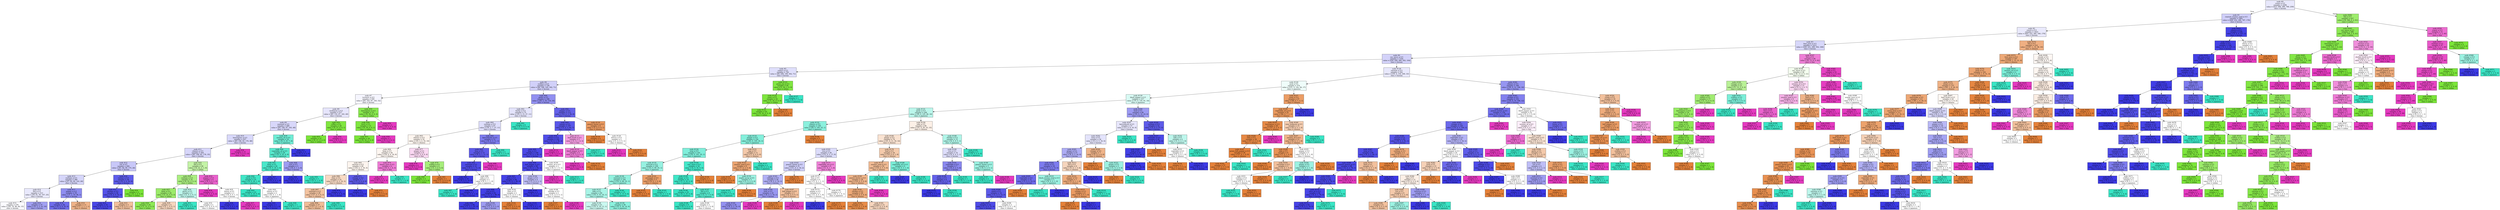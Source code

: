 digraph Tree {
node [shape=box, style="filled", color="black"] ;
0 [label=<node &#35;0<br/>cumin &le; 0.5<br/>samples = 2298<br/>value = [412, 568, 290, 769, 259]<br/>class = korean>, fillcolor="#e8e8fc"] ;
1 [label=<node &#35;1<br/>roasted_sesame_seed &le; 0.5<br/>samples = 1861<br/>value = [408, 222, 286, 767, 178]<br/>class = korean>, fillcolor="#cfcef9"] ;
0 -> 1 [labeldistance=2.5, labelangle=45, headlabel="True"] ;
2 [label=<node &#35;2<br/>starch &le; 0.5<br/>samples = 1623<br/>value = [403, 222, 282, 540, 176]<br/>class = korean>, fillcolor="#e9e9fc"] ;
1 -> 2 ;
3 [label=<node &#35;3<br/>lime_juice &le; 0.5<br/>samples = 1413<br/>value = [256, 221, 268, 502, 166]<br/>class = korean>, fillcolor="#d7d7fa"] ;
2 -> 3 ;
4 [label=<node &#35;4<br/>soy_sauce &le; 0.5<br/>samples = 1324<br/>value = [250, 208, 260, 502, 104]<br/>class = korean>, fillcolor="#d3d2f9"] ;
3 -> 4 ;
5 [label=<node &#35;5<br/>yogurt &le; 0.5<br/>samples = 782<br/>value = [95, 208, 106, 302, 71]<br/>class = korean>, fillcolor="#dfdffb"] ;
4 -> 5 ;
6 [label=<node &#35;6<br/>scallion &le; 0.5<br/>samples = 738<br/>value = [94, 166, 105, 302, 71]<br/>class = korean>, fillcolor="#d1d0f9"] ;
5 -> 6 ;
7 [label=<node &#35;7<br/>turmeric &le; 0.5<br/>samples = 550<br/>value = [65, 163, 87, 183, 52]<br/>class = korean>, fillcolor="#f5f5fe"] ;
6 -> 7 ;
8 [label=<node &#35;8<br/>cardamom &le; 0.5<br/>samples = 517<br/>value = [65, 133, 87, 183, 49]<br/>class = korean>, fillcolor="#e6e5fc"] ;
7 -> 8 ;
9 [label=<node &#35;9<br/>seaweed &le; 0.5<br/>samples = 489<br/>value = [65, 106, 87, 183, 48]<br/>class = korean>, fillcolor="#d8d7fa"] ;
8 -> 9 ;
10 [label=<node &#35;10<br/>lemongrass &le; 0.5<br/>samples = 457<br/>value = [65, 106, 62, 176, 48]<br/>class = korean>, fillcolor="#d8d8fa"] ;
9 -> 10 ;
11 [label=<node &#35;11<br/>cilantro &le; 0.5<br/>samples = 444<br/>value = [65, 106, 62, 176, 35]<br/>class = korean>, fillcolor="#d7d6fa"] ;
10 -> 11 ;
12 [label=<node &#35;12<br/>nut &le; 0.5<br/>samples = 406<br/>value = [61, 84, 60, 175, 26]<br/>class = korean>, fillcolor="#c8c7f8"] ;
11 -> 12 ;
13 [label=<node &#35;13<br/>soybean &le; 0.5<br/>samples = 368<br/>value = [57, 82, 60, 143, 26]<br/>class = korean>, fillcolor="#d5d5f9"] ;
12 -> 13 ;
14 [label=<node &#35;14<br/>fish &le; 0.5<br/>samples = 313<br/>value = [50, 81, 50, 107, 25]<br/>class = korean>, fillcolor="#e9e9fc"] ;
13 -> 14 ;
15 [label=<node &#35;15<br/>samples = 276<br/>value = [50, 79, 48, 84, 15]<br/>class = korean>, fillcolor="#fafafe"] ;
14 -> 15 ;
16 [label=<node &#35;16<br/>samples = 37<br/>value = [0, 2, 2, 23, 10]<br/>class = korean>, fillcolor="#a1a0f2"] ;
14 -> 16 ;
17 [label=<node &#35;17<br/>pepper &le; 0.5<br/>samples = 55<br/>value = [7, 1, 10, 36, 1]<br/>class = korean>, fillcolor="#8e8df0"] ;
13 -> 17 ;
18 [label=<node &#35;18<br/>samples = 44<br/>value = [0, 0, 9, 35, 0]<br/>class = korean>, fillcolor="#6e6cec"] ;
17 -> 18 ;
19 [label=<node &#35;19<br/>samples = 11<br/>value = [7, 1, 1, 1, 1]<br/>class = chinese>, fillcolor="#efb388"] ;
17 -> 19 ;
20 [label=<node &#35;20<br/>cashew &le; 0.5<br/>samples = 38<br/>value = [4, 2, 0, 32, 0]<br/>class = korean>, fillcolor="#5e5cea"] ;
12 -> 20 ;
21 [label=<node &#35;21<br/>chicken &le; 0.5<br/>samples = 36<br/>value = [4, 0, 0, 32, 0]<br/>class = korean>, fillcolor="#5452e8"] ;
20 -> 21 ;
22 [label=<node &#35;22<br/>samples = 33<br/>value = [2, 0, 0, 31, 0]<br/>class = korean>, fillcolor="#4946e7"] ;
21 -> 22 ;
23 [label=<node &#35;23<br/>samples = 3<br/>value = [2, 0, 0, 1, 0]<br/>class = chinese>, fillcolor="#f2c09c"] ;
21 -> 23 ;
24 [label=<node &#35;24<br/>samples = 2<br/>value = [0, 2, 0, 0, 0]<br/>class = indian>, fillcolor="#7be539"] ;
20 -> 24 ;
25 [label=<node &#35;25<br/>fish &le; 0.5<br/>samples = 38<br/>value = [4, 22, 2, 1, 9]<br/>class = indian>, fillcolor="#c4f3a6"] ;
11 -> 25 ;
26 [label=<node &#35;26<br/>soybean &le; 0.5<br/>samples = 32<br/>value = [4, 22, 2, 0, 4]<br/>class = indian>, fillcolor="#aaee80"] ;
25 -> 26 ;
27 [label=<node &#35;27<br/>bean &le; 0.5<br/>samples = 28<br/>value = [3, 22, 0, 0, 3]<br/>class = indian>, fillcolor="#9beb69"] ;
26 -> 27 ;
28 [label=<node &#35;28<br/>samples = 24<br/>value = [1, 21, 0, 0, 2]<br/>class = indian>, fillcolor="#8de954"] ;
27 -> 28 ;
29 [label=<node &#35;29<br/>samples = 4<br/>value = [2, 1, 0, 0, 1]<br/>class = chinese>, fillcolor="#f6d5bd"] ;
27 -> 29 ;
30 [label=<node &#35;30<br/>garlic &le; 0.5<br/>samples = 4<br/>value = [1, 0, 2, 0, 1]<br/>class = japanese>, fillcolor="#bdf6ec"] ;
26 -> 30 ;
31 [label=<node &#35;31<br/>samples = 2<br/>value = [0, 0, 2, 0, 0]<br/>class = japanese>, fillcolor="#39e5c5"] ;
30 -> 31 ;
32 [label=<node &#35;32<br/>samples = 2<br/>value = [1, 0, 0, 0, 1]<br/>class = chinese>, fillcolor="#ffffff"] ;
30 -> 32 ;
33 [label=<node &#35;33<br/>pepper &le; 0.5<br/>samples = 6<br/>value = [0, 0, 0, 1, 5]<br/>class = thai>, fillcolor="#ea61cd"] ;
25 -> 33 ;
34 [label=<node &#35;34<br/>samples = 4<br/>value = [0, 0, 0, 0, 4]<br/>class = thai>, fillcolor="#e539c0"] ;
33 -> 34 ;
35 [label=<node &#35;35<br/>lemon &le; 0.5<br/>samples = 2<br/>value = [0, 0, 0, 1, 1]<br/>class = korean>, fillcolor="#ffffff"] ;
33 -> 35 ;
36 [label=<node &#35;36<br/>samples = 1<br/>value = [0, 0, 0, 1, 0]<br/>class = korean>, fillcolor="#3c39e5"] ;
35 -> 36 ;
37 [label=<node &#35;37<br/>samples = 1<br/>value = [0, 0, 0, 0, 1]<br/>class = thai>, fillcolor="#e539c0"] ;
35 -> 37 ;
38 [label=<node &#35;38<br/>samples = 13<br/>value = [0, 0, 0, 0, 13]<br/>class = thai>, fillcolor="#e539c0"] ;
10 -> 38 ;
39 [label=<node &#35;39<br/>sesame_oil &le; 0.5<br/>samples = 32<br/>value = [0, 0, 25, 7, 0]<br/>class = japanese>, fillcolor="#70ecd5"] ;
9 -> 39 ;
40 [label=<node &#35;40<br/>vegetable_oil &le; 0.5<br/>samples = 29<br/>value = [0, 0, 25, 4, 0]<br/>class = japanese>, fillcolor="#59e9ce"] ;
39 -> 40 ;
41 [label=<node &#35;41<br/>bean &le; 0.5<br/>samples = 26<br/>value = [0, 0, 24, 2, 0]<br/>class = japanese>, fillcolor="#49e7ca"] ;
40 -> 41 ;
42 [label=<node &#35;42<br/>carrot &le; 0.5<br/>samples = 25<br/>value = [0, 0, 24, 1, 0]<br/>class = japanese>, fillcolor="#41e6c7"] ;
41 -> 42 ;
43 [label=<node &#35;43<br/>samples = 23<br/>value = [0, 0, 23, 0, 0]<br/>class = japanese>, fillcolor="#39e5c5"] ;
42 -> 43 ;
44 [label=<node &#35;44<br/>cheese &le; 0.5<br/>samples = 2<br/>value = [0, 0, 1, 1, 0]<br/>class = japanese>, fillcolor="#ffffff"] ;
42 -> 44 ;
45 [label=<node &#35;45<br/>samples = 1<br/>value = [0, 0, 0, 1, 0]<br/>class = korean>, fillcolor="#3c39e5"] ;
44 -> 45 ;
46 [label=<node &#35;46<br/>samples = 1<br/>value = [0, 0, 1, 0, 0]<br/>class = japanese>, fillcolor="#39e5c5"] ;
44 -> 46 ;
47 [label=<node &#35;47<br/>samples = 1<br/>value = [0, 0, 0, 1, 0]<br/>class = korean>, fillcolor="#3c39e5"] ;
41 -> 47 ;
48 [label=<node &#35;48<br/>corn &le; 0.5<br/>samples = 3<br/>value = [0, 0, 1, 2, 0]<br/>class = korean>, fillcolor="#9e9cf2"] ;
40 -> 48 ;
49 [label=<node &#35;49<br/>samples = 2<br/>value = [0, 0, 0, 2, 0]<br/>class = korean>, fillcolor="#3c39e5"] ;
48 -> 49 ;
50 [label=<node &#35;50<br/>samples = 1<br/>value = [0, 0, 1, 0, 0]<br/>class = japanese>, fillcolor="#39e5c5"] ;
48 -> 50 ;
51 [label=<node &#35;51<br/>samples = 3<br/>value = [0, 0, 0, 3, 0]<br/>class = korean>, fillcolor="#3c39e5"] ;
39 -> 51 ;
52 [label=<node &#35;52<br/>coffee &le; 0.5<br/>samples = 28<br/>value = [0, 27, 0, 0, 1]<br/>class = indian>, fillcolor="#80e640"] ;
8 -> 52 ;
53 [label=<node &#35;53<br/>samples = 27<br/>value = [0, 27, 0, 0, 0]<br/>class = indian>, fillcolor="#7be539"] ;
52 -> 53 ;
54 [label=<node &#35;54<br/>samples = 1<br/>value = [0, 0, 0, 0, 1]<br/>class = thai>, fillcolor="#e539c0"] ;
52 -> 54 ;
55 [label=<node &#35;55<br/>lemongrass &le; 0.5<br/>samples = 33<br/>value = [0, 30, 0, 0, 3]<br/>class = indian>, fillcolor="#88e84d"] ;
7 -> 55 ;
56 [label=<node &#35;56<br/>basil &le; 0.5<br/>samples = 31<br/>value = [0, 30, 0, 0, 1]<br/>class = indian>, fillcolor="#7fe640"] ;
55 -> 56 ;
57 [label=<node &#35;57<br/>samples = 30<br/>value = [0, 30, 0, 0, 0]<br/>class = indian>, fillcolor="#7be539"] ;
56 -> 57 ;
58 [label=<node &#35;58<br/>samples = 1<br/>value = [0, 0, 0, 0, 1]<br/>class = thai>, fillcolor="#e539c0"] ;
56 -> 58 ;
59 [label=<node &#35;59<br/>samples = 2<br/>value = [0, 0, 0, 0, 2]<br/>class = thai>, fillcolor="#e539c0"] ;
55 -> 59 ;
60 [label=<node &#35;60<br/>garlic &le; 0.5<br/>samples = 188<br/>value = [29, 3, 18, 119, 19]<br/>class = korean>, fillcolor="#918ff0"] ;
6 -> 60 ;
61 [label=<node &#35;61<br/>barley &le; 0.5<br/>samples = 75<br/>value = [19, 3, 15, 27, 11]<br/>class = korean>, fillcolor="#e3e3fb"] ;
60 -> 61 ;
62 [label=<node &#35;62<br/>soybean &le; 0.5<br/>samples = 67<br/>value = [19, 3, 7, 27, 11]<br/>class = korean>, fillcolor="#dedefb"] ;
61 -> 62 ;
63 [label=<node &#35;63<br/>cilantro &le; 0.5<br/>samples = 52<br/>value = [19, 3, 4, 16, 10]<br/>class = chinese>, fillcolor="#fdf5ef"] ;
62 -> 63 ;
64 [label=<node &#35;64<br/>bean &le; 0.5<br/>samples = 44<br/>value = [18, 0, 4, 16, 6]<br/>class = chinese>, fillcolor="#fdf6f1"] ;
63 -> 64 ;
65 [label=<node &#35;65<br/>cayenne &le; 0.5<br/>samples = 40<br/>value = [18, 0, 3, 16, 3]<br/>class = chinese>, fillcolor="#fdf5ef"] ;
64 -> 65 ;
66 [label=<node &#35;66<br/>clam &le; 0.5<br/>samples = 33<br/>value = [17, 0, 3, 10, 3]<br/>class = chinese>, fillcolor="#f7d9c3"] ;
65 -> 66 ;
67 [label=<node &#35;67<br/>seaweed &le; 0.5<br/>samples = 29<br/>value = [17, 0, 3, 6, 3]<br/>class = chinese>, fillcolor="#f3c3a0"] ;
66 -> 67 ;
68 [label=<node &#35;68<br/>samples = 27<br/>value = [17, 0, 1, 6, 3]<br/>class = chinese>, fillcolor="#f1bd97"] ;
67 -> 68 ;
69 [label=<node &#35;69<br/>samples = 2<br/>value = [0, 0, 2, 0, 0]<br/>class = japanese>, fillcolor="#39e5c5"] ;
67 -> 69 ;
70 [label=<node &#35;70<br/>samples = 4<br/>value = [0, 0, 0, 4, 0]<br/>class = korean>, fillcolor="#3c39e5"] ;
66 -> 70 ;
71 [label=<node &#35;71<br/>vinegar &le; 0.5<br/>samples = 7<br/>value = [1, 0, 0, 6, 0]<br/>class = korean>, fillcolor="#5d5ae9"] ;
65 -> 71 ;
72 [label=<node &#35;72<br/>samples = 6<br/>value = [0, 0, 0, 6, 0]<br/>class = korean>, fillcolor="#3c39e5"] ;
71 -> 72 ;
73 [label=<node &#35;73<br/>samples = 1<br/>value = [1, 0, 0, 0, 0]<br/>class = chinese>, fillcolor="#e58139"] ;
71 -> 73 ;
74 [label=<node &#35;74<br/>lemon_juice &le; 0.5<br/>samples = 4<br/>value = [0, 0, 1, 0, 3]<br/>class = thai>, fillcolor="#ee7bd5"] ;
64 -> 74 ;
75 [label=<node &#35;75<br/>samples = 3<br/>value = [0, 0, 0, 0, 3]<br/>class = thai>, fillcolor="#e539c0"] ;
74 -> 75 ;
76 [label=<node &#35;76<br/>samples = 1<br/>value = [0, 0, 1, 0, 0]<br/>class = japanese>, fillcolor="#39e5c5"] ;
74 -> 76 ;
77 [label=<node &#35;77<br/>ginger &le; 0.5<br/>samples = 8<br/>value = [1, 3, 0, 0, 4]<br/>class = thai>, fillcolor="#fad7f2"] ;
63 -> 77 ;
78 [label=<node &#35;78<br/>samples = 4<br/>value = [0, 0, 0, 0, 4]<br/>class = thai>, fillcolor="#e539c0"] ;
77 -> 78 ;
79 [label=<node &#35;79<br/>scallop &le; 0.5<br/>samples = 4<br/>value = [1, 3, 0, 0, 0]<br/>class = indian>, fillcolor="#a7ee7b"] ;
77 -> 79 ;
80 [label=<node &#35;80<br/>samples = 3<br/>value = [0, 3, 0, 0, 0]<br/>class = indian>, fillcolor="#7be539"] ;
79 -> 80 ;
81 [label=<node &#35;81<br/>samples = 1<br/>value = [1, 0, 0, 0, 0]<br/>class = chinese>, fillcolor="#e58139"] ;
79 -> 81 ;
82 [label=<node &#35;82<br/>katsuobushi &le; 0.5<br/>samples = 15<br/>value = [0, 0, 3, 11, 1]<br/>class = korean>, fillcolor="#7d7bee"] ;
62 -> 82 ;
83 [label=<node &#35;83<br/>lime &le; 0.5<br/>samples = 13<br/>value = [0, 0, 1, 11, 1]<br/>class = korean>, fillcolor="#5d5ae9"] ;
82 -> 83 ;
84 [label=<node &#35;84<br/>seaweed &le; 0.5<br/>samples = 12<br/>value = [0, 0, 1, 11, 0]<br/>class = korean>, fillcolor="#4e4be7"] ;
83 -> 84 ;
85 [label=<node &#35;85<br/>samples = 10<br/>value = [0, 0, 0, 10, 0]<br/>class = korean>, fillcolor="#3c39e5"] ;
84 -> 85 ;
86 [label=<node &#35;86<br/>sake &le; 0.5<br/>samples = 2<br/>value = [0, 0, 1, 1, 0]<br/>class = japanese>, fillcolor="#ffffff"] ;
84 -> 86 ;
87 [label=<node &#35;87<br/>samples = 1<br/>value = [0, 0, 1, 0, 0]<br/>class = japanese>, fillcolor="#39e5c5"] ;
86 -> 87 ;
88 [label=<node &#35;88<br/>samples = 1<br/>value = [0, 0, 0, 1, 0]<br/>class = korean>, fillcolor="#3c39e5"] ;
86 -> 88 ;
89 [label=<node &#35;89<br/>samples = 1<br/>value = [0, 0, 0, 0, 1]<br/>class = thai>, fillcolor="#e539c0"] ;
83 -> 89 ;
90 [label=<node &#35;90<br/>samples = 2<br/>value = [0, 0, 2, 0, 0]<br/>class = japanese>, fillcolor="#39e5c5"] ;
82 -> 90 ;
91 [label=<node &#35;91<br/>samples = 8<br/>value = [0, 0, 8, 0, 0]<br/>class = japanese>, fillcolor="#39e5c5"] ;
61 -> 91 ;
92 [label=<node &#35;92<br/>pepper &le; 0.5<br/>samples = 113<br/>value = [10, 0, 3, 92, 8]<br/>class = korean>, fillcolor="#6461ea"] ;
60 -> 92 ;
93 [label=<node &#35;93<br/>tomato &le; 0.5<br/>samples = 107<br/>value = [5, 0, 3, 92, 7]<br/>class = korean>, fillcolor="#5957e9"] ;
92 -> 93 ;
94 [label=<node &#35;94<br/>cilantro &le; 0.5<br/>samples = 102<br/>value = [4, 0, 2, 92, 4]<br/>class = korean>, fillcolor="#504de8"] ;
93 -> 94 ;
95 [label=<node &#35;95<br/>lime &le; 0.5<br/>samples = 100<br/>value = [4, 0, 2, 92, 2]<br/>class = korean>, fillcolor="#4c49e7"] ;
94 -> 95 ;
96 [label=<node &#35;96<br/>bell_pepper &le; 0.5<br/>samples = 98<br/>value = [4, 0, 1, 92, 1]<br/>class = korean>, fillcolor="#4846e7"] ;
95 -> 96 ;
97 [label=<node &#35;97<br/>bean &le; 0.5<br/>samples = 94<br/>value = [3, 0, 1, 90, 0]<br/>class = korean>, fillcolor="#4542e6"] ;
96 -> 97 ;
98 [label=<node &#35;98<br/>nira &le; 0.5<br/>samples = 92<br/>value = [2, 0, 1, 89, 0]<br/>class = korean>, fillcolor="#4240e6"] ;
97 -> 98 ;
99 [label=<node &#35;99<br/>samples = 89<br/>value = [1, 0, 1, 87, 0]<br/>class = korean>, fillcolor="#403ee6"] ;
98 -> 99 ;
100 [label=<node &#35;100<br/>samples = 3<br/>value = [1, 0, 0, 2, 0]<br/>class = korean>, fillcolor="#9e9cf2"] ;
98 -> 100 ;
101 [label=<node &#35;101<br/>clam &le; 0.5<br/>samples = 2<br/>value = [1, 0, 0, 1, 0]<br/>class = chinese>, fillcolor="#ffffff"] ;
97 -> 101 ;
102 [label=<node &#35;102<br/>samples = 1<br/>value = [1, 0, 0, 0, 0]<br/>class = chinese>, fillcolor="#e58139"] ;
101 -> 102 ;
103 [label=<node &#35;103<br/>samples = 1<br/>value = [0, 0, 0, 1, 0]<br/>class = korean>, fillcolor="#3c39e5"] ;
101 -> 103 ;
104 [label=<node &#35;104<br/>ginger &le; 0.5<br/>samples = 4<br/>value = [1, 0, 0, 2, 1]<br/>class = korean>, fillcolor="#bebdf6"] ;
96 -> 104 ;
105 [label=<node &#35;105<br/>samples = 2<br/>value = [0, 0, 0, 2, 0]<br/>class = korean>, fillcolor="#3c39e5"] ;
104 -> 105 ;
106 [label=<node &#35;106<br/>shiitake &le; 0.5<br/>samples = 2<br/>value = [1, 0, 0, 0, 1]<br/>class = chinese>, fillcolor="#ffffff"] ;
104 -> 106 ;
107 [label=<node &#35;107<br/>samples = 1<br/>value = [1, 0, 0, 0, 0]<br/>class = chinese>, fillcolor="#e58139"] ;
106 -> 107 ;
108 [label=<node &#35;108<br/>samples = 1<br/>value = [0, 0, 0, 0, 1]<br/>class = thai>, fillcolor="#e539c0"] ;
106 -> 108 ;
109 [label=<node &#35;109<br/>sesame_oil &le; 0.5<br/>samples = 2<br/>value = [0, 0, 1, 0, 1]<br/>class = japanese>, fillcolor="#ffffff"] ;
95 -> 109 ;
110 [label=<node &#35;110<br/>samples = 1<br/>value = [0, 0, 0, 0, 1]<br/>class = thai>, fillcolor="#e539c0"] ;
109 -> 110 ;
111 [label=<node &#35;111<br/>samples = 1<br/>value = [0, 0, 1, 0, 0]<br/>class = japanese>, fillcolor="#39e5c5"] ;
109 -> 111 ;
112 [label=<node &#35;112<br/>samples = 2<br/>value = [0, 0, 0, 0, 2]<br/>class = thai>, fillcolor="#e539c0"] ;
94 -> 112 ;
113 [label=<node &#35;113<br/>beef_broth &le; 0.5<br/>samples = 5<br/>value = [1, 0, 1, 0, 3]<br/>class = thai>, fillcolor="#f29ce0"] ;
93 -> 113 ;
114 [label=<node &#35;114<br/>black_pepper &le; 0.5<br/>samples = 4<br/>value = [1, 0, 0, 0, 3]<br/>class = thai>, fillcolor="#ee7bd5"] ;
113 -> 114 ;
115 [label=<node &#35;115<br/>samples = 3<br/>value = [0, 0, 0, 0, 3]<br/>class = thai>, fillcolor="#e539c0"] ;
114 -> 115 ;
116 [label=<node &#35;116<br/>samples = 1<br/>value = [1, 0, 0, 0, 0]<br/>class = chinese>, fillcolor="#e58139"] ;
114 -> 116 ;
117 [label=<node &#35;117<br/>samples = 1<br/>value = [0, 0, 1, 0, 0]<br/>class = japanese>, fillcolor="#39e5c5"] ;
113 -> 117 ;
118 [label=<node &#35;118<br/>peanut_butter &le; 0.5<br/>samples = 6<br/>value = [5, 0, 0, 0, 1]<br/>class = chinese>, fillcolor="#ea9a61"] ;
92 -> 118 ;
119 [label=<node &#35;119<br/>samples = 4<br/>value = [4, 0, 0, 0, 0]<br/>class = chinese>, fillcolor="#e58139"] ;
118 -> 119 ;
120 [label=<node &#35;120<br/>lettuce &le; 0.5<br/>samples = 2<br/>value = [1, 0, 0, 0, 1]<br/>class = chinese>, fillcolor="#ffffff"] ;
118 -> 120 ;
121 [label=<node &#35;121<br/>samples = 1<br/>value = [0, 0, 0, 0, 1]<br/>class = thai>, fillcolor="#e539c0"] ;
120 -> 121 ;
122 [label=<node &#35;122<br/>samples = 1<br/>value = [1, 0, 0, 0, 0]<br/>class = chinese>, fillcolor="#e58139"] ;
120 -> 122 ;
123 [label=<node &#35;123<br/>green_tea &le; 0.5<br/>samples = 44<br/>value = [1, 42, 1, 0, 0]<br/>class = indian>, fillcolor="#81e642"] ;
5 -> 123 ;
124 [label=<node &#35;124<br/>yeast &le; 0.5<br/>samples = 43<br/>value = [1, 42, 0, 0, 0]<br/>class = indian>, fillcolor="#7ee63e"] ;
123 -> 124 ;
125 [label=<node &#35;125<br/>samples = 42<br/>value = [0, 42, 0, 0, 0]<br/>class = indian>, fillcolor="#7be539"] ;
124 -> 125 ;
126 [label=<node &#35;126<br/>samples = 1<br/>value = [1, 0, 0, 0, 0]<br/>class = chinese>, fillcolor="#e58139"] ;
124 -> 126 ;
127 [label=<node &#35;127<br/>samples = 1<br/>value = [0, 0, 1, 0, 0]<br/>class = japanese>, fillcolor="#39e5c5"] ;
123 -> 127 ;
128 [label=<node &#35;128<br/>cayenne &le; 0.5<br/>samples = 542<br/>value = [155, 0, 154, 200, 33]<br/>class = korean>, fillcolor="#e8e8fc"] ;
4 -> 128 ;
129 [label=<node &#35;129<br/>pork &le; 0.5<br/>samples = 374<br/>value = [121, 0, 142, 94, 17]<br/>class = japanese>, fillcolor="#effdfa"] ;
128 -> 129 ;
130 [label=<node &#35;130<br/>black_pepper &le; 0.5<br/>samples = 317<br/>value = [75, 0, 135, 91, 16]<br/>class = japanese>, fillcolor="#d8faf4"] ;
129 -> 130 ;
131 [label=<node &#35;131<br/>garlic &le; 0.5<br/>samples = 248<br/>value = [59, 0, 125, 48, 16]<br/>class = japanese>, fillcolor="#baf6eb"] ;
130 -> 131 ;
132 [label=<node &#35;132<br/>cilantro &le; 0.5<br/>samples = 159<br/>value = [28, 0, 105, 25, 1]<br/>class = japanese>, fillcolor="#8bf0dd"] ;
131 -> 132 ;
133 [label=<node &#35;133<br/>pepper &le; 0.5<br/>samples = 154<br/>value = [23, 0, 105, 25, 1]<br/>class = japanese>, fillcolor="#84efdb"] ;
132 -> 133 ;
134 [label=<node &#35;134<br/>wine &le; 0.5<br/>samples = 143<br/>value = [16, 0, 101, 25, 1]<br/>class = japanese>, fillcolor="#7feeda"] ;
133 -> 134 ;
135 [label=<node &#35;135<br/>broccoli &le; 0.5<br/>samples = 109<br/>value = [14, 0, 69, 25, 1]<br/>class = japanese>, fillcolor="#97f1e1"] ;
134 -> 135 ;
136 [label=<node &#35;136<br/>seaweed &le; 0.5<br/>samples = 104<br/>value = [10, 0, 68, 25, 1]<br/>class = japanese>, fillcolor="#93f1df"] ;
135 -> 136 ;
137 [label=<node &#35;137<br/>sake &le; 0.5<br/>samples = 89<br/>value = [10, 0, 53, 25, 1]<br/>class = japanese>, fillcolor="#a8f4e6"] ;
136 -> 137 ;
138 [label=<node &#35;138<br/>samples = 41<br/>value = [10, 0, 19, 11, 1]<br/>class = japanese>, fillcolor="#caf8f0"] ;
137 -> 138 ;
139 [label=<node &#35;139<br/>samples = 48<br/>value = [0, 0, 34, 14, 0]<br/>class = japanese>, fillcolor="#8bf0dd"] ;
137 -> 139 ;
140 [label=<node &#35;140<br/>samples = 15<br/>value = [0, 0, 15, 0, 0]<br/>class = japanese>, fillcolor="#39e5c5"] ;
136 -> 140 ;
141 [label=<node &#35;141<br/>pineapple &le; 0.5<br/>samples = 5<br/>value = [4, 0, 1, 0, 0]<br/>class = chinese>, fillcolor="#eca06a"] ;
135 -> 141 ;
142 [label=<node &#35;142<br/>samples = 4<br/>value = [4, 0, 0, 0, 0]<br/>class = chinese>, fillcolor="#e58139"] ;
141 -> 142 ;
143 [label=<node &#35;143<br/>samples = 1<br/>value = [0, 0, 1, 0, 0]<br/>class = japanese>, fillcolor="#39e5c5"] ;
141 -> 143 ;
144 [label=<node &#35;144<br/>star_anise &le; 0.5<br/>samples = 34<br/>value = [2, 0, 32, 0, 0]<br/>class = japanese>, fillcolor="#45e7c9"] ;
134 -> 144 ;
145 [label=<node &#35;145<br/>ginger &le; 0.5<br/>samples = 33<br/>value = [1, 0, 32, 0, 0]<br/>class = japanese>, fillcolor="#3fe6c7"] ;
144 -> 145 ;
146 [label=<node &#35;146<br/>samples = 25<br/>value = [0, 0, 25, 0, 0]<br/>class = japanese>, fillcolor="#39e5c5"] ;
145 -> 146 ;
147 [label=<node &#35;147<br/>fish &le; 0.5<br/>samples = 8<br/>value = [1, 0, 7, 0, 0]<br/>class = japanese>, fillcolor="#55e9cd"] ;
145 -> 147 ;
148 [label=<node &#35;148<br/>samples = 6<br/>value = [0, 0, 6, 0, 0]<br/>class = japanese>, fillcolor="#39e5c5"] ;
147 -> 148 ;
149 [label=<node &#35;149<br/>samples = 2<br/>value = [1, 0, 1, 0, 0]<br/>class = chinese>, fillcolor="#ffffff"] ;
147 -> 149 ;
150 [label=<node &#35;150<br/>samples = 1<br/>value = [1, 0, 0, 0, 0]<br/>class = chinese>, fillcolor="#e58139"] ;
144 -> 150 ;
151 [label=<node &#35;151<br/>egg &le; 0.5<br/>samples = 11<br/>value = [7, 0, 4, 0, 0]<br/>class = chinese>, fillcolor="#f4c9aa"] ;
133 -> 151 ;
152 [label=<node &#35;152<br/>sesame_seed &le; 0.5<br/>samples = 9<br/>value = [7, 0, 2, 0, 0]<br/>class = chinese>, fillcolor="#eca572"] ;
151 -> 152 ;
153 [label=<node &#35;153<br/>samples = 6<br/>value = [6, 0, 0, 0, 0]<br/>class = chinese>, fillcolor="#e58139"] ;
152 -> 153 ;
154 [label=<node &#35;154<br/>maple_syrup &le; 0.5<br/>samples = 3<br/>value = [1, 0, 2, 0, 0]<br/>class = japanese>, fillcolor="#9cf2e2"] ;
152 -> 154 ;
155 [label=<node &#35;155<br/>samples = 2<br/>value = [0, 0, 2, 0, 0]<br/>class = japanese>, fillcolor="#39e5c5"] ;
154 -> 155 ;
156 [label=<node &#35;156<br/>samples = 1<br/>value = [1, 0, 0, 0, 0]<br/>class = chinese>, fillcolor="#e58139"] ;
154 -> 156 ;
157 [label=<node &#35;157<br/>samples = 2<br/>value = [0, 0, 2, 0, 0]<br/>class = japanese>, fillcolor="#39e5c5"] ;
151 -> 157 ;
158 [label=<node &#35;158<br/>samples = 5<br/>value = [5, 0, 0, 0, 0]<br/>class = chinese>, fillcolor="#e58139"] ;
132 -> 158 ;
159 [label=<node &#35;159<br/>sake &le; 0.5<br/>samples = 89<br/>value = [31, 0, 20, 23, 15]<br/>class = chinese>, fillcolor="#fcf0e7"] ;
131 -> 159 ;
160 [label=<node &#35;160<br/>ginger &le; 0.5<br/>samples = 74<br/>value = [31, 0, 11, 18, 14]<br/>class = chinese>, fillcolor="#f9e2d1"] ;
159 -> 160 ;
161 [label=<node &#35;161<br/>rice &le; 0.5<br/>samples = 40<br/>value = [12, 0, 3, 17, 8]<br/>class = korean>, fillcolor="#dcdcfa"] ;
160 -> 161 ;
162 [label=<node &#35;162<br/>peanut_butter &le; 0.5<br/>samples = 31<br/>value = [11, 0, 2, 16, 2]<br/>class = korean>, fillcolor="#cecef8"] ;
161 -> 162 ;
163 [label=<node &#35;163<br/>cabbage &le; 0.5<br/>samples = 28<br/>value = [8, 0, 2, 16, 2]<br/>class = korean>, fillcolor="#b1b0f5"] ;
162 -> 163 ;
164 [label=<node &#35;164<br/>mint &le; 0.5<br/>samples = 25<br/>value = [6, 0, 2, 16, 1]<br/>class = korean>, fillcolor="#9897f1"] ;
163 -> 164 ;
165 [label=<node &#35;165<br/>samples = 24<br/>value = [6, 0, 2, 16, 0]<br/>class = korean>, fillcolor="#9391f1"] ;
164 -> 165 ;
166 [label=<node &#35;166<br/>samples = 1<br/>value = [0, 0, 0, 0, 1]<br/>class = thai>, fillcolor="#e539c0"] ;
164 -> 166 ;
167 [label=<node &#35;167<br/>bell_pepper &le; 0.5<br/>samples = 3<br/>value = [2, 0, 0, 0, 1]<br/>class = chinese>, fillcolor="#f2c09c"] ;
163 -> 167 ;
168 [label=<node &#35;168<br/>samples = 2<br/>value = [2, 0, 0, 0, 0]<br/>class = chinese>, fillcolor="#e58139"] ;
167 -> 168 ;
169 [label=<node &#35;169<br/>samples = 1<br/>value = [0, 0, 0, 0, 1]<br/>class = thai>, fillcolor="#e539c0"] ;
167 -> 169 ;
170 [label=<node &#35;170<br/>samples = 3<br/>value = [3, 0, 0, 0, 0]<br/>class = chinese>, fillcolor="#e58139"] ;
162 -> 170 ;
171 [label=<node &#35;171<br/>vegetable_oil &le; 0.5<br/>samples = 9<br/>value = [1, 0, 1, 1, 6]<br/>class = thai>, fillcolor="#ef83d8"] ;
161 -> 171 ;
172 [label=<node &#35;172<br/>lime &le; 0.5<br/>samples = 4<br/>value = [1, 0, 1, 1, 1]<br/>class = chinese>, fillcolor="#ffffff"] ;
171 -> 172 ;
173 [label=<node &#35;173<br/>pepper &le; 0.5<br/>samples = 2<br/>value = [1, 0, 0, 1, 0]<br/>class = chinese>, fillcolor="#ffffff"] ;
172 -> 173 ;
174 [label=<node &#35;174<br/>samples = 1<br/>value = [0, 0, 0, 1, 0]<br/>class = korean>, fillcolor="#3c39e5"] ;
173 -> 174 ;
175 [label=<node &#35;175<br/>samples = 1<br/>value = [1, 0, 0, 0, 0]<br/>class = chinese>, fillcolor="#e58139"] ;
173 -> 175 ;
176 [label=<node &#35;176<br/>samples = 2<br/>value = [0, 0, 1, 0, 1]<br/>class = japanese>, fillcolor="#ffffff"] ;
172 -> 176 ;
177 [label=<node &#35;177<br/>samples = 5<br/>value = [0, 0, 0, 0, 5]<br/>class = thai>, fillcolor="#e539c0"] ;
171 -> 177 ;
178 [label=<node &#35;178<br/>beef &le; 0.5<br/>samples = 34<br/>value = [19, 0, 8, 1, 6]<br/>class = chinese>, fillcolor="#f4caab"] ;
160 -> 178 ;
179 [label=<node &#35;179<br/>sesame_seed &le; 0.5<br/>samples = 30<br/>value = [19, 0, 5, 0, 6]<br/>class = chinese>, fillcolor="#f1bb94"] ;
178 -> 179 ;
180 [label=<node &#35;180<br/>peanut_butter &le; 0.5<br/>samples = 28<br/>value = [19, 0, 3, 0, 6]<br/>class = chinese>, fillcolor="#f0b58a"] ;
179 -> 180 ;
181 [label=<node &#35;181<br/>chicken &le; 0.5<br/>samples = 26<br/>value = [19, 0, 3, 0, 4]<br/>class = chinese>, fillcolor="#eda978"] ;
180 -> 181 ;
182 [label=<node &#35;182<br/>samples = 13<br/>value = [12, 0, 1, 0, 0]<br/>class = chinese>, fillcolor="#e78c49"] ;
181 -> 182 ;
183 [label=<node &#35;183<br/>samples = 13<br/>value = [7, 0, 2, 0, 4]<br/>class = chinese>, fillcolor="#f6d5bd"] ;
181 -> 183 ;
184 [label=<node &#35;184<br/>samples = 2<br/>value = [0, 0, 0, 0, 2]<br/>class = thai>, fillcolor="#e539c0"] ;
180 -> 184 ;
185 [label=<node &#35;185<br/>samples = 2<br/>value = [0, 0, 2, 0, 0]<br/>class = japanese>, fillcolor="#39e5c5"] ;
179 -> 185 ;
186 [label=<node &#35;186<br/>vegetable_oil &le; 0.5<br/>samples = 4<br/>value = [0, 0, 3, 1, 0]<br/>class = japanese>, fillcolor="#7beed8"] ;
178 -> 186 ;
187 [label=<node &#35;187<br/>samples = 1<br/>value = [0, 0, 0, 1, 0]<br/>class = korean>, fillcolor="#3c39e5"] ;
186 -> 187 ;
188 [label=<node &#35;188<br/>samples = 3<br/>value = [0, 0, 3, 0, 0]<br/>class = japanese>, fillcolor="#39e5c5"] ;
186 -> 188 ;
189 [label=<node &#35;189<br/>chicken &le; 0.5<br/>samples = 15<br/>value = [0, 0, 9, 5, 1]<br/>class = japanese>, fillcolor="#b0f5e8"] ;
159 -> 189 ;
190 [label=<node &#35;190<br/>rice &le; 0.5<br/>samples = 10<br/>value = [0, 0, 4, 5, 1]<br/>class = korean>, fillcolor="#dedefb"] ;
189 -> 190 ;
191 [label=<node &#35;191<br/>vegetable &le; 0.5<br/>samples = 7<br/>value = [0, 0, 2, 5, 0]<br/>class = korean>, fillcolor="#8a88ef"] ;
190 -> 191 ;
192 [label=<node &#35;192<br/>honey &le; 0.5<br/>samples = 6<br/>value = [0, 0, 1, 5, 0]<br/>class = korean>, fillcolor="#6361ea"] ;
191 -> 192 ;
193 [label=<node &#35;193<br/>samples = 5<br/>value = [0, 0, 0, 5, 0]<br/>class = korean>, fillcolor="#3c39e5"] ;
192 -> 193 ;
194 [label=<node &#35;194<br/>samples = 1<br/>value = [0, 0, 1, 0, 0]<br/>class = japanese>, fillcolor="#39e5c5"] ;
192 -> 194 ;
195 [label=<node &#35;195<br/>samples = 1<br/>value = [0, 0, 1, 0, 0]<br/>class = japanese>, fillcolor="#39e5c5"] ;
191 -> 195 ;
196 [label=<node &#35;196<br/>peanut_butter &le; 0.5<br/>samples = 3<br/>value = [0, 0, 2, 0, 1]<br/>class = japanese>, fillcolor="#9cf2e2"] ;
190 -> 196 ;
197 [label=<node &#35;197<br/>samples = 2<br/>value = [0, 0, 2, 0, 0]<br/>class = japanese>, fillcolor="#39e5c5"] ;
196 -> 197 ;
198 [label=<node &#35;198<br/>samples = 1<br/>value = [0, 0, 0, 0, 1]<br/>class = thai>, fillcolor="#e539c0"] ;
196 -> 198 ;
199 [label=<node &#35;199<br/>samples = 5<br/>value = [0, 0, 5, 0, 0]<br/>class = japanese>, fillcolor="#39e5c5"] ;
189 -> 199 ;
200 [label=<node &#35;200<br/>beef &le; 0.5<br/>samples = 69<br/>value = [16, 0, 10, 43, 0]<br/>class = korean>, fillcolor="#9c9af2"] ;
130 -> 200 ;
201 [label=<node &#35;201<br/>katsuobushi &le; 0.5<br/>samples = 37<br/>value = [13, 0, 8, 16, 0]<br/>class = korean>, fillcolor="#e7e6fc"] ;
200 -> 201 ;
202 [label=<node &#35;202<br/>wine &le; 0.5<br/>samples = 34<br/>value = [13, 0, 5, 16, 0]<br/>class = korean>, fillcolor="#e3e3fb"] ;
201 -> 202 ;
203 [label=<node &#35;203<br/>ginger &le; 0.5<br/>samples = 27<br/>value = [8, 0, 3, 16, 0]<br/>class = korean>, fillcolor="#adacf4"] ;
202 -> 203 ;
204 [label=<node &#35;204<br/>carrot &le; 0.5<br/>samples = 18<br/>value = [3, 0, 2, 13, 0]<br/>class = korean>, fillcolor="#7d7bee"] ;
203 -> 204 ;
205 [label=<node &#35;205<br/>vegetable &le; 0.5<br/>samples = 15<br/>value = [3, 0, 0, 12, 0]<br/>class = korean>, fillcolor="#6d6aec"] ;
204 -> 205 ;
206 [label=<node &#35;206<br/>squid &le; 0.5<br/>samples = 14<br/>value = [2, 0, 0, 12, 0]<br/>class = korean>, fillcolor="#5d5ae9"] ;
205 -> 206 ;
207 [label=<node &#35;207<br/>samples = 12<br/>value = [1, 0, 0, 11, 0]<br/>class = korean>, fillcolor="#4e4be7"] ;
206 -> 207 ;
208 [label=<node &#35;208<br/>samples = 2<br/>value = [1, 0, 0, 1, 0]<br/>class = chinese>, fillcolor="#ffffff"] ;
206 -> 208 ;
209 [label=<node &#35;209<br/>samples = 1<br/>value = [1, 0, 0, 0, 0]<br/>class = chinese>, fillcolor="#e58139"] ;
205 -> 209 ;
210 [label=<node &#35;210<br/>black_sesame_seed &le; 0.5<br/>samples = 3<br/>value = [0, 0, 2, 1, 0]<br/>class = japanese>, fillcolor="#9cf2e2"] ;
204 -> 210 ;
211 [label=<node &#35;211<br/>samples = 2<br/>value = [0, 0, 2, 0, 0]<br/>class = japanese>, fillcolor="#39e5c5"] ;
210 -> 211 ;
212 [label=<node &#35;212<br/>samples = 1<br/>value = [0, 0, 0, 1, 0]<br/>class = korean>, fillcolor="#3c39e5"] ;
210 -> 212 ;
213 [label=<node &#35;213<br/>fish &le; 0.5<br/>samples = 9<br/>value = [5, 0, 1, 3, 0]<br/>class = chinese>, fillcolor="#f6d5bd"] ;
203 -> 213 ;
214 [label=<node &#35;214<br/>pepper &le; 0.5<br/>samples = 7<br/>value = [5, 0, 1, 1, 0]<br/>class = chinese>, fillcolor="#eeab7b"] ;
213 -> 214 ;
215 [label=<node &#35;215<br/>vinegar &le; 0.5<br/>samples = 6<br/>value = [5, 0, 0, 1, 0]<br/>class = chinese>, fillcolor="#ea9a61"] ;
214 -> 215 ;
216 [label=<node &#35;216<br/>samples = 5<br/>value = [5, 0, 0, 0, 0]<br/>class = chinese>, fillcolor="#e58139"] ;
215 -> 216 ;
217 [label=<node &#35;217<br/>samples = 1<br/>value = [0, 0, 0, 1, 0]<br/>class = korean>, fillcolor="#3c39e5"] ;
215 -> 217 ;
218 [label=<node &#35;218<br/>samples = 1<br/>value = [0, 0, 1, 0, 0]<br/>class = japanese>, fillcolor="#39e5c5"] ;
214 -> 218 ;
219 [label=<node &#35;219<br/>samples = 2<br/>value = [0, 0, 0, 2, 0]<br/>class = korean>, fillcolor="#3c39e5"] ;
213 -> 219 ;
220 [label=<node &#35;220<br/>vinegar &le; 0.5<br/>samples = 7<br/>value = [5, 0, 2, 0, 0]<br/>class = chinese>, fillcolor="#efb388"] ;
202 -> 220 ;
221 [label=<node &#35;221<br/>samples = 4<br/>value = [4, 0, 0, 0, 0]<br/>class = chinese>, fillcolor="#e58139"] ;
220 -> 221 ;
222 [label=<node &#35;222<br/>ginger &le; 0.5<br/>samples = 3<br/>value = [1, 0, 2, 0, 0]<br/>class = japanese>, fillcolor="#9cf2e2"] ;
220 -> 222 ;
223 [label=<node &#35;223<br/>samples = 1<br/>value = [1, 0, 0, 0, 0]<br/>class = chinese>, fillcolor="#e58139"] ;
222 -> 223 ;
224 [label=<node &#35;224<br/>samples = 2<br/>value = [0, 0, 2, 0, 0]<br/>class = japanese>, fillcolor="#39e5c5"] ;
222 -> 224 ;
225 [label=<node &#35;225<br/>samples = 3<br/>value = [0, 0, 3, 0, 0]<br/>class = japanese>, fillcolor="#39e5c5"] ;
201 -> 225 ;
226 [label=<node &#35;226<br/>soybean &le; 0.5<br/>samples = 32<br/>value = [3, 0, 2, 27, 0]<br/>class = korean>, fillcolor="#5e5be9"] ;
200 -> 226 ;
227 [label=<node &#35;227<br/>coriander &le; 0.5<br/>samples = 28<br/>value = [2, 0, 0, 26, 0]<br/>class = korean>, fillcolor="#4b48e7"] ;
226 -> 227 ;
228 [label=<node &#35;228<br/>leek &le; 0.5<br/>samples = 27<br/>value = [1, 0, 0, 26, 0]<br/>class = korean>, fillcolor="#4441e6"] ;
227 -> 228 ;
229 [label=<node &#35;229<br/>samples = 26<br/>value = [0, 0, 0, 26, 0]<br/>class = korean>, fillcolor="#3c39e5"] ;
228 -> 229 ;
230 [label=<node &#35;230<br/>samples = 1<br/>value = [1, 0, 0, 0, 0]<br/>class = chinese>, fillcolor="#e58139"] ;
228 -> 230 ;
231 [label=<node &#35;231<br/>samples = 1<br/>value = [1, 0, 0, 0, 0]<br/>class = chinese>, fillcolor="#e58139"] ;
227 -> 231 ;
232 [label=<node &#35;232<br/>sake &le; 0.5<br/>samples = 4<br/>value = [1, 0, 2, 1, 0]<br/>class = japanese>, fillcolor="#bdf6ec"] ;
226 -> 232 ;
233 [label=<node &#35;233<br/>vegetable &le; 0.5<br/>samples = 2<br/>value = [1, 0, 0, 1, 0]<br/>class = chinese>, fillcolor="#ffffff"] ;
232 -> 233 ;
234 [label=<node &#35;234<br/>samples = 1<br/>value = [1, 0, 0, 0, 0]<br/>class = chinese>, fillcolor="#e58139"] ;
233 -> 234 ;
235 [label=<node &#35;235<br/>samples = 1<br/>value = [0, 0, 0, 1, 0]<br/>class = korean>, fillcolor="#3c39e5"] ;
233 -> 235 ;
236 [label=<node &#35;236<br/>samples = 2<br/>value = [0, 0, 2, 0, 0]<br/>class = japanese>, fillcolor="#39e5c5"] ;
232 -> 236 ;
237 [label=<node &#35;237<br/>yeast &le; 0.5<br/>samples = 57<br/>value = [46, 0, 7, 3, 1]<br/>class = chinese>, fillcolor="#eb9d65"] ;
129 -> 237 ;
238 [label=<node &#35;238<br/>vegetable_oil &le; 0.5<br/>samples = 55<br/>value = [46, 0, 7, 1, 1]<br/>class = chinese>, fillcolor="#ea995e"] ;
237 -> 238 ;
239 [label=<node &#35;239<br/>lemongrass &le; 0.5<br/>samples = 40<br/>value = [37, 0, 2, 0, 1]<br/>class = chinese>, fillcolor="#e78b49"] ;
238 -> 239 ;
240 [label=<node &#35;240<br/>clam &le; 0.5<br/>samples = 39<br/>value = [37, 0, 2, 0, 0]<br/>class = chinese>, fillcolor="#e68844"] ;
239 -> 240 ;
241 [label=<node &#35;241<br/>green_bell_pepper &le; 0.5<br/>samples = 38<br/>value = [37, 0, 1, 0, 0]<br/>class = chinese>, fillcolor="#e6843e"] ;
240 -> 241 ;
242 [label=<node &#35;242<br/>samples = 37<br/>value = [37, 0, 0, 0, 0]<br/>class = chinese>, fillcolor="#e58139"] ;
241 -> 242 ;
243 [label=<node &#35;243<br/>samples = 1<br/>value = [0, 0, 1, 0, 0]<br/>class = japanese>, fillcolor="#39e5c5"] ;
241 -> 243 ;
244 [label=<node &#35;244<br/>samples = 1<br/>value = [0, 0, 1, 0, 0]<br/>class = japanese>, fillcolor="#39e5c5"] ;
240 -> 244 ;
245 [label=<node &#35;245<br/>samples = 1<br/>value = [0, 0, 0, 0, 1]<br/>class = thai>, fillcolor="#e539c0"] ;
239 -> 245 ;
246 [label=<node &#35;246<br/>cane_molasses &le; 0.5<br/>samples = 15<br/>value = [9, 0, 5, 1, 0]<br/>class = chinese>, fillcolor="#f5cdb0"] ;
238 -> 246 ;
247 [label=<node &#35;247<br/>sesame_oil &le; 0.5<br/>samples = 13<br/>value = [9, 0, 3, 1, 0]<br/>class = chinese>, fillcolor="#efb388"] ;
246 -> 247 ;
248 [label=<node &#35;248<br/>sake &le; 0.5<br/>samples = 8<br/>value = [7, 0, 1, 0, 0]<br/>class = chinese>, fillcolor="#e99355"] ;
247 -> 248 ;
249 [label=<node &#35;249<br/>samples = 5<br/>value = [5, 0, 0, 0, 0]<br/>class = chinese>, fillcolor="#e58139"] ;
248 -> 249 ;
250 [label=<node &#35;250<br/>cucumber &le; 0.5<br/>samples = 3<br/>value = [2, 0, 1, 0, 0]<br/>class = chinese>, fillcolor="#f2c09c"] ;
248 -> 250 ;
251 [label=<node &#35;251<br/>scallion &le; 0.5<br/>samples = 2<br/>value = [1, 0, 1, 0, 0]<br/>class = chinese>, fillcolor="#ffffff"] ;
250 -> 251 ;
252 [label=<node &#35;252<br/>samples = 1<br/>value = [0, 0, 1, 0, 0]<br/>class = japanese>, fillcolor="#39e5c5"] ;
251 -> 252 ;
253 [label=<node &#35;253<br/>samples = 1<br/>value = [1, 0, 0, 0, 0]<br/>class = chinese>, fillcolor="#e58139"] ;
251 -> 253 ;
254 [label=<node &#35;254<br/>samples = 1<br/>value = [1, 0, 0, 0, 0]<br/>class = chinese>, fillcolor="#e58139"] ;
250 -> 254 ;
255 [label=<node &#35;255<br/>pepper &le; 0.5<br/>samples = 5<br/>value = [2, 0, 2, 1, 0]<br/>class = chinese>, fillcolor="#ffffff"] ;
247 -> 255 ;
256 [label=<node &#35;256<br/>ginger &le; 0.5<br/>samples = 3<br/>value = [0, 0, 2, 1, 0]<br/>class = japanese>, fillcolor="#9cf2e2"] ;
255 -> 256 ;
257 [label=<node &#35;257<br/>samples = 2<br/>value = [0, 0, 2, 0, 0]<br/>class = japanese>, fillcolor="#39e5c5"] ;
256 -> 257 ;
258 [label=<node &#35;258<br/>samples = 1<br/>value = [0, 0, 0, 1, 0]<br/>class = korean>, fillcolor="#3c39e5"] ;
256 -> 258 ;
259 [label=<node &#35;259<br/>samples = 2<br/>value = [2, 0, 0, 0, 0]<br/>class = chinese>, fillcolor="#e58139"] ;
255 -> 259 ;
260 [label=<node &#35;260<br/>samples = 2<br/>value = [0, 0, 2, 0, 0]<br/>class = japanese>, fillcolor="#39e5c5"] ;
246 -> 260 ;
261 [label=<node &#35;261<br/>samples = 2<br/>value = [0, 0, 0, 2, 0]<br/>class = korean>, fillcolor="#3c39e5"] ;
237 -> 261 ;
262 [label=<node &#35;262<br/>cilantro &le; 0.5<br/>samples = 168<br/>value = [34, 0, 12, 106, 16]<br/>class = korean>, fillcolor="#9695f1"] ;
128 -> 262 ;
263 [label=<node &#35;263<br/>chicken &le; 0.5<br/>samples = 152<br/>value = [24, 0, 10, 106, 12]<br/>class = korean>, fillcolor="#8280ee"] ;
262 -> 263 ;
264 [label=<node &#35;264<br/>peanut_butter &le; 0.5<br/>samples = 130<br/>value = [19, 0, 5, 100, 6]<br/>class = korean>, fillcolor="#716fec"] ;
263 -> 264 ;
265 [label=<node &#35;265<br/>vinegar &le; 0.5<br/>samples = 126<br/>value = [19, 0, 5, 100, 2]<br/>class = korean>, fillcolor="#6b69eb"] ;
264 -> 265 ;
266 [label=<node &#35;266<br/>mussel &le; 0.5<br/>samples = 93<br/>value = [9, 0, 2, 81, 1]<br/>class = korean>, fillcolor="#5855e9"] ;
265 -> 266 ;
267 [label=<node &#35;267<br/>wine &le; 0.5<br/>samples = 89<br/>value = [6, 0, 2, 80, 1]<br/>class = korean>, fillcolor="#514ee8"] ;
266 -> 267 ;
268 [label=<node &#35;268<br/>roasted_peanut &le; 0.5<br/>samples = 86<br/>value = [4, 0, 2, 79, 1]<br/>class = korean>, fillcolor="#4d4ae7"] ;
267 -> 268 ;
269 [label=<node &#35;269<br/>butter &le; 0.5<br/>samples = 85<br/>value = [4, 0, 2, 79, 0]<br/>class = korean>, fillcolor="#4a48e7"] ;
268 -> 269 ;
270 [label=<node &#35;270<br/>olive_oil &le; 0.5<br/>samples = 84<br/>value = [4, 0, 1, 79, 0]<br/>class = korean>, fillcolor="#4845e7"] ;
269 -> 270 ;
271 [label=<node &#35;271<br/>samples = 83<br/>value = [4, 0, 0, 79, 0]<br/>class = korean>, fillcolor="#4643e6"] ;
270 -> 271 ;
272 [label=<node &#35;272<br/>samples = 1<br/>value = [0, 0, 1, 0, 0]<br/>class = japanese>, fillcolor="#39e5c5"] ;
270 -> 272 ;
273 [label=<node &#35;273<br/>samples = 1<br/>value = [0, 0, 1, 0, 0]<br/>class = japanese>, fillcolor="#39e5c5"] ;
269 -> 273 ;
274 [label=<node &#35;274<br/>samples = 1<br/>value = [0, 0, 0, 0, 1]<br/>class = thai>, fillcolor="#e539c0"] ;
268 -> 274 ;
275 [label=<node &#35;275<br/>beef &le; 0.5<br/>samples = 3<br/>value = [2, 0, 0, 1, 0]<br/>class = chinese>, fillcolor="#f2c09c"] ;
267 -> 275 ;
276 [label=<node &#35;276<br/>samples = 2<br/>value = [2, 0, 0, 0, 0]<br/>class = chinese>, fillcolor="#e58139"] ;
275 -> 276 ;
277 [label=<node &#35;277<br/>samples = 1<br/>value = [0, 0, 0, 1, 0]<br/>class = korean>, fillcolor="#3c39e5"] ;
275 -> 277 ;
278 [label=<node &#35;278<br/>soybean &le; 0.5<br/>samples = 4<br/>value = [3, 0, 0, 1, 0]<br/>class = chinese>, fillcolor="#eeab7b"] ;
266 -> 278 ;
279 [label=<node &#35;279<br/>samples = 3<br/>value = [3, 0, 0, 0, 0]<br/>class = chinese>, fillcolor="#e58139"] ;
278 -> 279 ;
280 [label=<node &#35;280<br/>samples = 1<br/>value = [0, 0, 0, 1, 0]<br/>class = korean>, fillcolor="#3c39e5"] ;
278 -> 280 ;
281 [label=<node &#35;281<br/>vegetable &le; 0.5<br/>samples = 33<br/>value = [10, 0, 3, 19, 1]<br/>class = korean>, fillcolor="#b3b2f5"] ;
265 -> 281 ;
282 [label=<node &#35;282<br/>black_pepper &le; 0.5<br/>samples = 20<br/>value = [8, 0, 3, 8, 1]<br/>class = chinese>, fillcolor="#ffffff"] ;
281 -> 282 ;
283 [label=<node &#35;283<br/>pork &le; 0.5<br/>samples = 15<br/>value = [8, 0, 3, 4, 0]<br/>class = chinese>, fillcolor="#f6d1b7"] ;
282 -> 283 ;
284 [label=<node &#35;284<br/>egg &le; 0.5<br/>samples = 12<br/>value = [5, 0, 3, 4, 0]<br/>class = chinese>, fillcolor="#fcefe6"] ;
283 -> 284 ;
285 [label=<node &#35;285<br/>rice &le; 0.5<br/>samples = 9<br/>value = [5, 0, 2, 2, 0]<br/>class = chinese>, fillcolor="#f4c9aa"] ;
284 -> 285 ;
286 [label=<node &#35;286<br/>samples = 6<br/>value = [4, 0, 0, 2, 0]<br/>class = chinese>, fillcolor="#f2c09c"] ;
285 -> 286 ;
287 [label=<node &#35;287<br/>samples = 3<br/>value = [1, 0, 2, 0, 0]<br/>class = japanese>, fillcolor="#9cf2e2"] ;
285 -> 287 ;
288 [label=<node &#35;288<br/>brassica &le; 0.5<br/>samples = 3<br/>value = [0, 0, 1, 2, 0]<br/>class = korean>, fillcolor="#9e9cf2"] ;
284 -> 288 ;
289 [label=<node &#35;289<br/>samples = 2<br/>value = [0, 0, 0, 2, 0]<br/>class = korean>, fillcolor="#3c39e5"] ;
288 -> 289 ;
290 [label=<node &#35;290<br/>samples = 1<br/>value = [0, 0, 1, 0, 0]<br/>class = japanese>, fillcolor="#39e5c5"] ;
288 -> 290 ;
291 [label=<node &#35;291<br/>samples = 3<br/>value = [3, 0, 0, 0, 0]<br/>class = chinese>, fillcolor="#e58139"] ;
283 -> 291 ;
292 [label=<node &#35;292<br/>olive_oil &le; 0.5<br/>samples = 5<br/>value = [0, 0, 0, 4, 1]<br/>class = korean>, fillcolor="#6d6aec"] ;
282 -> 292 ;
293 [label=<node &#35;293<br/>samples = 4<br/>value = [0, 0, 0, 4, 0]<br/>class = korean>, fillcolor="#3c39e5"] ;
292 -> 293 ;
294 [label=<node &#35;294<br/>samples = 1<br/>value = [0, 0, 0, 0, 1]<br/>class = thai>, fillcolor="#e539c0"] ;
292 -> 294 ;
295 [label=<node &#35;295<br/>corn &le; 0.5<br/>samples = 13<br/>value = [2, 0, 0, 11, 0]<br/>class = korean>, fillcolor="#5f5dea"] ;
281 -> 295 ;
296 [label=<node &#35;296<br/>cabbage &le; 0.5<br/>samples = 12<br/>value = [1, 0, 0, 11, 0]<br/>class = korean>, fillcolor="#4e4be7"] ;
295 -> 296 ;
297 [label=<node &#35;297<br/>samples = 10<br/>value = [0, 0, 0, 10, 0]<br/>class = korean>, fillcolor="#3c39e5"] ;
296 -> 297 ;
298 [label=<node &#35;298<br/>crab &le; 0.5<br/>samples = 2<br/>value = [1, 0, 0, 1, 0]<br/>class = chinese>, fillcolor="#ffffff"] ;
296 -> 298 ;
299 [label=<node &#35;299<br/>samples = 1<br/>value = [1, 0, 0, 0, 0]<br/>class = chinese>, fillcolor="#e58139"] ;
298 -> 299 ;
300 [label=<node &#35;300<br/>samples = 1<br/>value = [0, 0, 0, 1, 0]<br/>class = korean>, fillcolor="#3c39e5"] ;
298 -> 300 ;
301 [label=<node &#35;301<br/>samples = 1<br/>value = [1, 0, 0, 0, 0]<br/>class = chinese>, fillcolor="#e58139"] ;
295 -> 301 ;
302 [label=<node &#35;302<br/>samples = 4<br/>value = [0, 0, 0, 0, 4]<br/>class = thai>, fillcolor="#e539c0"] ;
264 -> 302 ;
303 [label=<node &#35;303<br/>black_pepper &le; 0.5<br/>samples = 22<br/>value = [5, 0, 5, 6, 6]<br/>class = korean>, fillcolor="#ffffff"] ;
263 -> 303 ;
304 [label=<node &#35;304<br/>sesame_oil &le; 0.5<br/>samples = 17<br/>value = [5, 0, 4, 2, 6]<br/>class = thai>, fillcolor="#fdeefa"] ;
303 -> 304 ;
305 [label=<node &#35;305<br/>egg &le; 0.5<br/>samples = 5<br/>value = [0, 0, 1, 0, 4]<br/>class = thai>, fillcolor="#ec6ad0"] ;
304 -> 305 ;
306 [label=<node &#35;306<br/>samples = 4<br/>value = [0, 0, 0, 0, 4]<br/>class = thai>, fillcolor="#e539c0"] ;
305 -> 306 ;
307 [label=<node &#35;307<br/>samples = 1<br/>value = [0, 0, 1, 0, 0]<br/>class = japanese>, fillcolor="#39e5c5"] ;
305 -> 307 ;
308 [label=<node &#35;308<br/>sesame_seed &le; 0.5<br/>samples = 12<br/>value = [5, 0, 3, 2, 2]<br/>class = chinese>, fillcolor="#f9e3d3"] ;
304 -> 308 ;
309 [label=<node &#35;309<br/>garlic &le; 0.5<br/>samples = 9<br/>value = [5, 0, 1, 2, 1]<br/>class = chinese>, fillcolor="#f4c9aa"] ;
308 -> 309 ;
310 [label=<node &#35;310<br/>nut &le; 0.5<br/>samples = 4<br/>value = [1, 0, 0, 2, 1]<br/>class = korean>, fillcolor="#bebdf6"] ;
309 -> 310 ;
311 [label=<node &#35;311<br/>mustard &le; 0.5<br/>samples = 3<br/>value = [1, 0, 0, 2, 0]<br/>class = korean>, fillcolor="#9e9cf2"] ;
310 -> 311 ;
312 [label=<node &#35;312<br/>samples = 2<br/>value = [0, 0, 0, 2, 0]<br/>class = korean>, fillcolor="#3c39e5"] ;
311 -> 312 ;
313 [label=<node &#35;313<br/>samples = 1<br/>value = [1, 0, 0, 0, 0]<br/>class = chinese>, fillcolor="#e58139"] ;
311 -> 313 ;
314 [label=<node &#35;314<br/>samples = 1<br/>value = [0, 0, 0, 0, 1]<br/>class = thai>, fillcolor="#e539c0"] ;
310 -> 314 ;
315 [label=<node &#35;315<br/>carrot &le; 0.5<br/>samples = 5<br/>value = [4, 0, 1, 0, 0]<br/>class = chinese>, fillcolor="#eca06a"] ;
309 -> 315 ;
316 [label=<node &#35;316<br/>samples = 4<br/>value = [4, 0, 0, 0, 0]<br/>class = chinese>, fillcolor="#e58139"] ;
315 -> 316 ;
317 [label=<node &#35;317<br/>samples = 1<br/>value = [0, 0, 1, 0, 0]<br/>class = japanese>, fillcolor="#39e5c5"] ;
315 -> 317 ;
318 [label=<node &#35;318<br/>onion &le; 0.5<br/>samples = 3<br/>value = [0, 0, 2, 0, 1]<br/>class = japanese>, fillcolor="#9cf2e2"] ;
308 -> 318 ;
319 [label=<node &#35;319<br/>samples = 2<br/>value = [0, 0, 2, 0, 0]<br/>class = japanese>, fillcolor="#39e5c5"] ;
318 -> 319 ;
320 [label=<node &#35;320<br/>samples = 1<br/>value = [0, 0, 0, 0, 1]<br/>class = thai>, fillcolor="#e539c0"] ;
318 -> 320 ;
321 [label=<node &#35;321<br/>honey &le; 0.5<br/>samples = 5<br/>value = [0, 0, 1, 4, 0]<br/>class = korean>, fillcolor="#6d6aec"] ;
303 -> 321 ;
322 [label=<node &#35;322<br/>samples = 4<br/>value = [0, 0, 0, 4, 0]<br/>class = korean>, fillcolor="#3c39e5"] ;
321 -> 322 ;
323 [label=<node &#35;323<br/>samples = 1<br/>value = [0, 0, 1, 0, 0]<br/>class = japanese>, fillcolor="#39e5c5"] ;
321 -> 323 ;
324 [label=<node &#35;324<br/>cream &le; 0.5<br/>samples = 16<br/>value = [10, 0, 2, 0, 4]<br/>class = chinese>, fillcolor="#f2c09c"] ;
262 -> 324 ;
325 [label=<node &#35;325<br/>mint &le; 0.5<br/>samples = 14<br/>value = [10, 0, 2, 0, 2]<br/>class = chinese>, fillcolor="#eeab7b"] ;
324 -> 325 ;
326 [label=<node &#35;326<br/>bell_pepper &le; 0.5<br/>samples = 11<br/>value = [9, 0, 2, 0, 0]<br/>class = chinese>, fillcolor="#eb9d65"] ;
325 -> 326 ;
327 [label=<node &#35;327<br/>vegetable_oil &le; 0.5<br/>samples = 10<br/>value = [9, 0, 1, 0, 0]<br/>class = chinese>, fillcolor="#e88f4f"] ;
326 -> 327 ;
328 [label=<node &#35;328<br/>samples = 7<br/>value = [7, 0, 0, 0, 0]<br/>class = chinese>, fillcolor="#e58139"] ;
327 -> 328 ;
329 [label=<node &#35;329<br/>scallion &le; 0.5<br/>samples = 3<br/>value = [2, 0, 1, 0, 0]<br/>class = chinese>, fillcolor="#f2c09c"] ;
327 -> 329 ;
330 [label=<node &#35;330<br/>samples = 1<br/>value = [0, 0, 1, 0, 0]<br/>class = japanese>, fillcolor="#39e5c5"] ;
329 -> 330 ;
331 [label=<node &#35;331<br/>samples = 2<br/>value = [2, 0, 0, 0, 0]<br/>class = chinese>, fillcolor="#e58139"] ;
329 -> 331 ;
332 [label=<node &#35;332<br/>samples = 1<br/>value = [0, 0, 1, 0, 0]<br/>class = japanese>, fillcolor="#39e5c5"] ;
326 -> 332 ;
333 [label=<node &#35;333<br/>sesame_oil &le; 0.5<br/>samples = 3<br/>value = [1, 0, 0, 0, 2]<br/>class = thai>, fillcolor="#f29ce0"] ;
325 -> 333 ;
334 [label=<node &#35;334<br/>samples = 2<br/>value = [0, 0, 0, 0, 2]<br/>class = thai>, fillcolor="#e539c0"] ;
333 -> 334 ;
335 [label=<node &#35;335<br/>samples = 1<br/>value = [1, 0, 0, 0, 0]<br/>class = chinese>, fillcolor="#e58139"] ;
333 -> 335 ;
336 [label=<node &#35;336<br/>samples = 2<br/>value = [0, 0, 0, 0, 2]<br/>class = thai>, fillcolor="#e539c0"] ;
324 -> 336 ;
337 [label=<node &#35;337<br/>fish &le; 0.5<br/>samples = 89<br/>value = [6, 13, 8, 0, 62]<br/>class = thai>, fillcolor="#ee7fd6"] ;
3 -> 337 ;
338 [label=<node &#35;338<br/>soy_sauce &le; 0.5<br/>samples = 36<br/>value = [6, 13, 6, 0, 11]<br/>class = indian>, fillcolor="#f4fdef"] ;
337 -> 338 ;
339 [label=<node &#35;339<br/>vinegar &le; 0.5<br/>samples = 21<br/>value = [1, 13, 3, 0, 4]<br/>class = indian>, fillcolor="#b9f196"] ;
338 -> 339 ;
340 [label=<node &#35;340<br/>radish &le; 0.5<br/>samples = 17<br/>value = [1, 13, 0, 0, 3]<br/>class = indian>, fillcolor="#a1ec72"] ;
339 -> 340 ;
341 [label=<node &#35;341<br/>lemongrass &le; 0.5<br/>samples = 16<br/>value = [1, 13, 0, 0, 2]<br/>class = indian>, fillcolor="#97eb63"] ;
340 -> 341 ;
342 [label=<node &#35;342<br/>yeast &le; 0.5<br/>samples = 15<br/>value = [1, 13, 0, 0, 1]<br/>class = indian>, fillcolor="#8ee955"] ;
341 -> 342 ;
343 [label=<node &#35;343<br/>chicken &le; 0.5<br/>samples = 14<br/>value = [1, 13, 0, 0, 0]<br/>class = indian>, fillcolor="#85e748"] ;
342 -> 343 ;
344 [label=<node &#35;344<br/>samples = 12<br/>value = [0, 12, 0, 0, 0]<br/>class = indian>, fillcolor="#7be539"] ;
343 -> 344 ;
345 [label=<node &#35;345<br/>mint &le; 0.5<br/>samples = 2<br/>value = [1, 1, 0, 0, 0]<br/>class = chinese>, fillcolor="#ffffff"] ;
343 -> 345 ;
346 [label=<node &#35;346<br/>samples = 1<br/>value = [1, 0, 0, 0, 0]<br/>class = chinese>, fillcolor="#e58139"] ;
345 -> 346 ;
347 [label=<node &#35;347<br/>samples = 1<br/>value = [0, 1, 0, 0, 0]<br/>class = indian>, fillcolor="#7be539"] ;
345 -> 347 ;
348 [label=<node &#35;348<br/>samples = 1<br/>value = [0, 0, 0, 0, 1]<br/>class = thai>, fillcolor="#e539c0"] ;
342 -> 348 ;
349 [label=<node &#35;349<br/>samples = 1<br/>value = [0, 0, 0, 0, 1]<br/>class = thai>, fillcolor="#e539c0"] ;
341 -> 349 ;
350 [label=<node &#35;350<br/>samples = 1<br/>value = [0, 0, 0, 0, 1]<br/>class = thai>, fillcolor="#e539c0"] ;
340 -> 350 ;
351 [label=<node &#35;351<br/>scallion &le; 0.5<br/>samples = 4<br/>value = [0, 0, 3, 0, 1]<br/>class = japanese>, fillcolor="#7beed8"] ;
339 -> 351 ;
352 [label=<node &#35;352<br/>samples = 3<br/>value = [0, 0, 3, 0, 0]<br/>class = japanese>, fillcolor="#39e5c5"] ;
351 -> 352 ;
353 [label=<node &#35;353<br/>samples = 1<br/>value = [0, 0, 0, 0, 1]<br/>class = thai>, fillcolor="#e539c0"] ;
351 -> 353 ;
354 [label=<node &#35;354<br/>sesame_oil &le; 0.5<br/>samples = 15<br/>value = [5, 0, 3, 0, 7]<br/>class = thai>, fillcolor="#fad7f2"] ;
338 -> 354 ;
355 [label=<node &#35;355<br/>sesame_seed &le; 0.5<br/>samples = 8<br/>value = [0, 0, 3, 0, 5]<br/>class = thai>, fillcolor="#f5b0e6"] ;
354 -> 355 ;
356 [label=<node &#35;356<br/>lime &le; 0.5<br/>samples = 6<br/>value = [0, 0, 1, 0, 5]<br/>class = thai>, fillcolor="#ea61cd"] ;
355 -> 356 ;
357 [label=<node &#35;357<br/>samples = 5<br/>value = [0, 0, 0, 0, 5]<br/>class = thai>, fillcolor="#e539c0"] ;
356 -> 357 ;
358 [label=<node &#35;358<br/>samples = 1<br/>value = [0, 0, 1, 0, 0]<br/>class = japanese>, fillcolor="#39e5c5"] ;
356 -> 358 ;
359 [label=<node &#35;359<br/>samples = 2<br/>value = [0, 0, 2, 0, 0]<br/>class = japanese>, fillcolor="#39e5c5"] ;
355 -> 359 ;
360 [label=<node &#35;360<br/>beef &le; 0.5<br/>samples = 7<br/>value = [5, 0, 0, 0, 2]<br/>class = chinese>, fillcolor="#efb388"] ;
354 -> 360 ;
361 [label=<node &#35;361<br/>black_pepper &le; 0.5<br/>samples = 6<br/>value = [5, 0, 0, 0, 1]<br/>class = chinese>, fillcolor="#ea9a61"] ;
360 -> 361 ;
362 [label=<node &#35;362<br/>samples = 5<br/>value = [5, 0, 0, 0, 0]<br/>class = chinese>, fillcolor="#e58139"] ;
361 -> 362 ;
363 [label=<node &#35;363<br/>samples = 1<br/>value = [0, 0, 0, 0, 1]<br/>class = thai>, fillcolor="#e539c0"] ;
361 -> 363 ;
364 [label=<node &#35;364<br/>samples = 1<br/>value = [0, 0, 0, 0, 1]<br/>class = thai>, fillcolor="#e539c0"] ;
360 -> 364 ;
365 [label=<node &#35;365<br/>sake &le; 0.5<br/>samples = 53<br/>value = [0, 0, 2, 0, 51]<br/>class = thai>, fillcolor="#e641c2"] ;
337 -> 365 ;
366 [label=<node &#35;366<br/>salmon &le; 0.5<br/>samples = 52<br/>value = [0, 0, 1, 0, 51]<br/>class = thai>, fillcolor="#e63dc1"] ;
365 -> 366 ;
367 [label=<node &#35;367<br/>samples = 50<br/>value = [0, 0, 0, 0, 50]<br/>class = thai>, fillcolor="#e539c0"] ;
366 -> 367 ;
368 [label=<node &#35;368<br/>orange_juice &le; 0.5<br/>samples = 2<br/>value = [0, 0, 1, 0, 1]<br/>class = japanese>, fillcolor="#ffffff"] ;
366 -> 368 ;
369 [label=<node &#35;369<br/>samples = 1<br/>value = [0, 0, 0, 0, 1]<br/>class = thai>, fillcolor="#e539c0"] ;
368 -> 369 ;
370 [label=<node &#35;370<br/>samples = 1<br/>value = [0, 0, 1, 0, 0]<br/>class = japanese>, fillcolor="#39e5c5"] ;
368 -> 370 ;
371 [label=<node &#35;371<br/>samples = 1<br/>value = [0, 0, 1, 0, 0]<br/>class = japanese>, fillcolor="#39e5c5"] ;
365 -> 371 ;
372 [label=<node &#35;372<br/>fish &le; 0.5<br/>samples = 210<br/>value = [147, 1, 14, 38, 10]<br/>class = chinese>, fillcolor="#efaf82"] ;
2 -> 372 ;
373 [label=<node &#35;373<br/>lime_juice &le; 0.5<br/>samples = 187<br/>value = [139, 1, 12, 31, 4]<br/>class = chinese>, fillcolor="#eda876"] ;
372 -> 373 ;
374 [label=<node &#35;374<br/>pork &le; 0.5<br/>samples = 183<br/>value = [139, 1, 9, 31, 3]<br/>class = chinese>, fillcolor="#eda572"] ;
373 -> 374 ;
375 [label=<node &#35;375<br/>wheat &le; 0.5<br/>samples = 137<br/>value = [95, 1, 9, 29, 3]<br/>class = chinese>, fillcolor="#efb286"] ;
374 -> 375 ;
376 [label=<node &#35;376<br/>matsutake &le; 0.5<br/>samples = 113<br/>value = [85, 1, 6, 20, 1]<br/>class = chinese>, fillcolor="#eda775"] ;
375 -> 376 ;
377 [label=<node &#35;377<br/>mung_bean &le; 0.5<br/>samples = 111<br/>value = [85, 1, 6, 18, 1]<br/>class = chinese>, fillcolor="#eca470"] ;
376 -> 377 ;
378 [label=<node &#35;378<br/>sake &le; 0.5<br/>samples = 109<br/>value = [85, 1, 6, 16, 1]<br/>class = chinese>, fillcolor="#eca26c"] ;
377 -> 378 ;
379 [label=<node &#35;379<br/>beef_broth &le; 0.5<br/>samples = 86<br/>value = [72, 1, 3, 9, 1]<br/>class = chinese>, fillcolor="#ea985d"] ;
378 -> 379 ;
380 [label=<node &#35;380<br/>cashew &le; 0.5<br/>samples = 82<br/>value = [71, 1, 3, 6, 1]<br/>class = chinese>, fillcolor="#e99356"] ;
379 -> 380 ;
381 [label=<node &#35;381<br/>peanut_butter &le; 0.5<br/>samples = 81<br/>value = [71, 0, 3, 6, 1]<br/>class = chinese>, fillcolor="#e89253"] ;
380 -> 381 ;
382 [label=<node &#35;382<br/>coconut &le; 0.5<br/>samples = 80<br/>value = [71, 0, 3, 6, 0]<br/>class = chinese>, fillcolor="#e89051"] ;
381 -> 382 ;
383 [label=<node &#35;383<br/>fruit &le; 0.5<br/>samples = 79<br/>value = [71, 0, 2, 6, 0]<br/>class = chinese>, fillcolor="#e88f4f"] ;
382 -> 383 ;
384 [label=<node &#35;384<br/>samples = 78<br/>value = [71, 0, 2, 5, 0]<br/>class = chinese>, fillcolor="#e78d4c"] ;
383 -> 384 ;
385 [label=<node &#35;385<br/>samples = 1<br/>value = [0, 0, 0, 1, 0]<br/>class = korean>, fillcolor="#3c39e5"] ;
383 -> 385 ;
386 [label=<node &#35;386<br/>samples = 1<br/>value = [0, 0, 1, 0, 0]<br/>class = japanese>, fillcolor="#39e5c5"] ;
382 -> 386 ;
387 [label=<node &#35;387<br/>samples = 1<br/>value = [0, 0, 0, 0, 1]<br/>class = thai>, fillcolor="#e539c0"] ;
381 -> 387 ;
388 [label=<node &#35;388<br/>samples = 1<br/>value = [0, 1, 0, 0, 0]<br/>class = indian>, fillcolor="#7be539"] ;
380 -> 388 ;
389 [label=<node &#35;389<br/>oyster &le; 0.5<br/>samples = 4<br/>value = [1, 0, 0, 3, 0]<br/>class = korean>, fillcolor="#7d7bee"] ;
379 -> 389 ;
390 [label=<node &#35;390<br/>samples = 3<br/>value = [0, 0, 0, 3, 0]<br/>class = korean>, fillcolor="#3c39e5"] ;
389 -> 390 ;
391 [label=<node &#35;391<br/>samples = 1<br/>value = [1, 0, 0, 0, 0]<br/>class = chinese>, fillcolor="#e58139"] ;
389 -> 391 ;
392 [label=<node &#35;392<br/>beef_broth &le; 0.5<br/>samples = 23<br/>value = [13, 0, 3, 7, 0]<br/>class = chinese>, fillcolor="#f5d0b5"] ;
378 -> 392 ;
393 [label=<node &#35;393<br/>oyster &le; 0.5<br/>samples = 17<br/>value = [7, 0, 3, 7, 0]<br/>class = chinese>, fillcolor="#ffffff"] ;
392 -> 393 ;
394 [label=<node &#35;394<br/>vinegar &le; 0.5<br/>samples = 13<br/>value = [3, 0, 3, 7, 0]<br/>class = korean>, fillcolor="#b1b0f5"] ;
393 -> 394 ;
395 [label=<node &#35;395<br/>sesame_oil &le; 0.5<br/>samples = 9<br/>value = [0, 0, 3, 6, 0]<br/>class = korean>, fillcolor="#9e9cf2"] ;
394 -> 395 ;
396 [label=<node &#35;396<br/>cayenne &le; 0.5<br/>samples = 5<br/>value = [0, 0, 3, 2, 0]<br/>class = japanese>, fillcolor="#bdf6ec"] ;
395 -> 396 ;
397 [label=<node &#35;397<br/>samples = 3<br/>value = [0, 0, 3, 0, 0]<br/>class = japanese>, fillcolor="#39e5c5"] ;
396 -> 397 ;
398 [label=<node &#35;398<br/>samples = 2<br/>value = [0, 0, 0, 2, 0]<br/>class = korean>, fillcolor="#3c39e5"] ;
396 -> 398 ;
399 [label=<node &#35;399<br/>samples = 4<br/>value = [0, 0, 0, 4, 0]<br/>class = korean>, fillcolor="#3c39e5"] ;
395 -> 399 ;
400 [label=<node &#35;400<br/>vegetable &le; 0.5<br/>samples = 4<br/>value = [3, 0, 0, 1, 0]<br/>class = chinese>, fillcolor="#eeab7b"] ;
394 -> 400 ;
401 [label=<node &#35;401<br/>samples = 3<br/>value = [3, 0, 0, 0, 0]<br/>class = chinese>, fillcolor="#e58139"] ;
400 -> 401 ;
402 [label=<node &#35;402<br/>samples = 1<br/>value = [0, 0, 0, 1, 0]<br/>class = korean>, fillcolor="#3c39e5"] ;
400 -> 402 ;
403 [label=<node &#35;403<br/>samples = 4<br/>value = [4, 0, 0, 0, 0]<br/>class = chinese>, fillcolor="#e58139"] ;
393 -> 403 ;
404 [label=<node &#35;404<br/>samples = 6<br/>value = [6, 0, 0, 0, 0]<br/>class = chinese>, fillcolor="#e58139"] ;
392 -> 404 ;
405 [label=<node &#35;405<br/>samples = 2<br/>value = [0, 0, 0, 2, 0]<br/>class = korean>, fillcolor="#3c39e5"] ;
377 -> 405 ;
406 [label=<node &#35;406<br/>samples = 2<br/>value = [0, 0, 0, 2, 0]<br/>class = korean>, fillcolor="#3c39e5"] ;
376 -> 406 ;
407 [label=<node &#35;407<br/>beef_broth &le; 0.5<br/>samples = 24<br/>value = [10, 0, 3, 9, 2]<br/>class = chinese>, fillcolor="#fdf7f2"] ;
375 -> 407 ;
408 [label=<node &#35;408<br/>black_pepper &le; 0.5<br/>samples = 20<br/>value = [6, 0, 3, 9, 2]<br/>class = korean>, fillcolor="#d5d5f9"] ;
407 -> 408 ;
409 [label=<node &#35;409<br/>pepper &le; 0.5<br/>samples = 18<br/>value = [4, 0, 3, 9, 2]<br/>class = korean>, fillcolor="#b9b8f6"] ;
408 -> 409 ;
410 [label=<node &#35;410<br/>rice &le; 0.5<br/>samples = 16<br/>value = [2, 0, 3, 9, 2]<br/>class = korean>, fillcolor="#a5a4f3"] ;
409 -> 410 ;
411 [label=<node &#35;411<br/>milk &le; 0.5<br/>samples = 13<br/>value = [2, 0, 3, 8, 0]<br/>class = korean>, fillcolor="#9d9cf2"] ;
410 -> 411 ;
412 [label=<node &#35;412<br/>pineapple &le; 0.5<br/>samples = 11<br/>value = [1, 0, 2, 8, 0]<br/>class = korean>, fillcolor="#7d7bee"] ;
411 -> 412 ;
413 [label=<node &#35;413<br/>honey &le; 0.5<br/>samples = 10<br/>value = [0, 0, 2, 8, 0]<br/>class = korean>, fillcolor="#6d6aec"] ;
412 -> 413 ;
414 [label=<node &#35;414<br/>shrimp &le; 0.5<br/>samples = 9<br/>value = [0, 0, 1, 8, 0]<br/>class = korean>, fillcolor="#5452e8"] ;
413 -> 414 ;
415 [label=<node &#35;415<br/>samples = 7<br/>value = [0, 0, 0, 7, 0]<br/>class = korean>, fillcolor="#3c39e5"] ;
414 -> 415 ;
416 [label=<node &#35;416<br/>samples = 2<br/>value = [0, 0, 1, 1, 0]<br/>class = japanese>, fillcolor="#ffffff"] ;
414 -> 416 ;
417 [label=<node &#35;417<br/>samples = 1<br/>value = [0, 0, 1, 0, 0]<br/>class = japanese>, fillcolor="#39e5c5"] ;
413 -> 417 ;
418 [label=<node &#35;418<br/>samples = 1<br/>value = [1, 0, 0, 0, 0]<br/>class = chinese>, fillcolor="#e58139"] ;
412 -> 418 ;
419 [label=<node &#35;419<br/>scallion &le; 0.5<br/>samples = 2<br/>value = [1, 0, 1, 0, 0]<br/>class = chinese>, fillcolor="#ffffff"] ;
411 -> 419 ;
420 [label=<node &#35;420<br/>samples = 1<br/>value = [0, 0, 1, 0, 0]<br/>class = japanese>, fillcolor="#39e5c5"] ;
419 -> 420 ;
421 [label=<node &#35;421<br/>samples = 1<br/>value = [1, 0, 0, 0, 0]<br/>class = chinese>, fillcolor="#e58139"] ;
419 -> 421 ;
422 [label=<node &#35;422<br/>raisin &le; 0.5<br/>samples = 3<br/>value = [0, 0, 0, 1, 2]<br/>class = thai>, fillcolor="#f29ce0"] ;
410 -> 422 ;
423 [label=<node &#35;423<br/>samples = 2<br/>value = [0, 0, 0, 0, 2]<br/>class = thai>, fillcolor="#e539c0"] ;
422 -> 423 ;
424 [label=<node &#35;424<br/>samples = 1<br/>value = [0, 0, 0, 1, 0]<br/>class = korean>, fillcolor="#3c39e5"] ;
422 -> 424 ;
425 [label=<node &#35;425<br/>samples = 2<br/>value = [2, 0, 0, 0, 0]<br/>class = chinese>, fillcolor="#e58139"] ;
409 -> 425 ;
426 [label=<node &#35;426<br/>samples = 2<br/>value = [2, 0, 0, 0, 0]<br/>class = chinese>, fillcolor="#e58139"] ;
408 -> 426 ;
427 [label=<node &#35;427<br/>samples = 4<br/>value = [4, 0, 0, 0, 0]<br/>class = chinese>, fillcolor="#e58139"] ;
407 -> 427 ;
428 [label=<node &#35;428<br/>barley &le; 0.5<br/>samples = 46<br/>value = [44, 0, 0, 2, 0]<br/>class = chinese>, fillcolor="#e68742"] ;
374 -> 428 ;
429 [label=<node &#35;429<br/>lettuce &le; 0.5<br/>samples = 45<br/>value = [44, 0, 0, 1, 0]<br/>class = chinese>, fillcolor="#e6843d"] ;
428 -> 429 ;
430 [label=<node &#35;430<br/>samples = 44<br/>value = [44, 0, 0, 0, 0]<br/>class = chinese>, fillcolor="#e58139"] ;
429 -> 430 ;
431 [label=<node &#35;431<br/>samples = 1<br/>value = [0, 0, 0, 1, 0]<br/>class = korean>, fillcolor="#3c39e5"] ;
429 -> 431 ;
432 [label=<node &#35;432<br/>samples = 1<br/>value = [0, 0, 0, 1, 0]<br/>class = korean>, fillcolor="#3c39e5"] ;
428 -> 432 ;
433 [label=<node &#35;433<br/>sesame_oil &le; 0.5<br/>samples = 4<br/>value = [0, 0, 3, 0, 1]<br/>class = japanese>, fillcolor="#7beed8"] ;
373 -> 433 ;
434 [label=<node &#35;434<br/>samples = 3<br/>value = [0, 0, 3, 0, 0]<br/>class = japanese>, fillcolor="#39e5c5"] ;
433 -> 434 ;
435 [label=<node &#35;435<br/>samples = 1<br/>value = [0, 0, 0, 0, 1]<br/>class = thai>, fillcolor="#e539c0"] ;
433 -> 435 ;
436 [label=<node &#35;436<br/>wasabi &le; 0.5<br/>samples = 23<br/>value = [8, 0, 2, 7, 6]<br/>class = chinese>, fillcolor="#fdf7f3"] ;
372 -> 436 ;
437 [label=<node &#35;437<br/>carrot &le; 0.5<br/>samples = 21<br/>value = [8, 0, 0, 7, 6]<br/>class = chinese>, fillcolor="#fdf6f1"] ;
436 -> 437 ;
438 [label=<node &#35;438<br/>sake &le; 0.5<br/>samples = 18<br/>value = [8, 0, 0, 4, 6]<br/>class = chinese>, fillcolor="#fbeade"] ;
437 -> 438 ;
439 [label=<node &#35;439<br/>scallion &le; 0.5<br/>samples = 13<br/>value = [7, 0, 0, 0, 6]<br/>class = chinese>, fillcolor="#fbede3"] ;
438 -> 439 ;
440 [label=<node &#35;440<br/>ginger &le; 0.5<br/>samples = 7<br/>value = [2, 0, 0, 0, 5]<br/>class = thai>, fillcolor="#ef88d9"] ;
439 -> 440 ;
441 [label=<node &#35;441<br/>samples = 4<br/>value = [0, 0, 0, 0, 4]<br/>class = thai>, fillcolor="#e539c0"] ;
440 -> 441 ;
442 [label=<node &#35;442<br/>bell_pepper &le; 0.5<br/>samples = 3<br/>value = [2, 0, 0, 0, 1]<br/>class = chinese>, fillcolor="#f2c09c"] ;
440 -> 442 ;
443 [label=<node &#35;443<br/>samples = 2<br/>value = [1, 0, 0, 0, 1]<br/>class = chinese>, fillcolor="#ffffff"] ;
442 -> 443 ;
444 [label=<node &#35;444<br/>samples = 1<br/>value = [1, 0, 0, 0, 0]<br/>class = chinese>, fillcolor="#e58139"] ;
442 -> 444 ;
445 [label=<node &#35;445<br/>cabbage &le; 0.5<br/>samples = 6<br/>value = [5, 0, 0, 0, 1]<br/>class = chinese>, fillcolor="#ea9a61"] ;
439 -> 445 ;
446 [label=<node &#35;446<br/>samples = 5<br/>value = [5, 0, 0, 0, 0]<br/>class = chinese>, fillcolor="#e58139"] ;
445 -> 446 ;
447 [label=<node &#35;447<br/>samples = 1<br/>value = [0, 0, 0, 0, 1]<br/>class = thai>, fillcolor="#e539c0"] ;
445 -> 447 ;
448 [label=<node &#35;448<br/>crab &le; 0.5<br/>samples = 5<br/>value = [1, 0, 0, 4, 0]<br/>class = korean>, fillcolor="#6d6aec"] ;
438 -> 448 ;
449 [label=<node &#35;449<br/>samples = 4<br/>value = [0, 0, 0, 4, 0]<br/>class = korean>, fillcolor="#3c39e5"] ;
448 -> 449 ;
450 [label=<node &#35;450<br/>samples = 1<br/>value = [1, 0, 0, 0, 0]<br/>class = chinese>, fillcolor="#e58139"] ;
448 -> 450 ;
451 [label=<node &#35;451<br/>samples = 3<br/>value = [0, 0, 0, 3, 0]<br/>class = korean>, fillcolor="#3c39e5"] ;
437 -> 451 ;
452 [label=<node &#35;452<br/>samples = 2<br/>value = [0, 0, 2, 0, 0]<br/>class = japanese>, fillcolor="#39e5c5"] ;
436 -> 452 ;
453 [label=<node &#35;453<br/>cilantro &le; 0.5<br/>samples = 238<br/>value = [5, 0, 4, 227, 2]<br/>class = korean>, fillcolor="#4542e6"] ;
1 -> 453 ;
454 [label=<node &#35;454<br/>shallot &le; 0.5<br/>samples = 236<br/>value = [4, 0, 4, 227, 1]<br/>class = korean>, fillcolor="#4441e6"] ;
453 -> 454 ;
455 [label=<node &#35;455<br/>red_wine &le; 0.5<br/>samples = 235<br/>value = [4, 0, 4, 227, 0]<br/>class = korean>, fillcolor="#4340e6"] ;
454 -> 455 ;
456 [label=<node &#35;456<br/>enokidake &le; 0.5<br/>samples = 234<br/>value = [3, 0, 4, 227, 0]<br/>class = korean>, fillcolor="#423fe6"] ;
455 -> 456 ;
457 [label=<node &#35;457<br/>vinegar &le; 0.5<br/>samples = 227<br/>value = [2, 0, 3, 222, 0]<br/>class = korean>, fillcolor="#403de6"] ;
456 -> 457 ;
458 [label=<node &#35;458<br/>starch &le; 0.5<br/>samples = 179<br/>value = [1, 0, 0, 178, 0]<br/>class = korean>, fillcolor="#3d3ae5"] ;
457 -> 458 ;
459 [label=<node &#35;459<br/>samples = 170<br/>value = [0, 0, 0, 170, 0]<br/>class = korean>, fillcolor="#3c39e5"] ;
458 -> 459 ;
460 [label=<node &#35;460<br/>vegetable_oil &le; 0.5<br/>samples = 9<br/>value = [1, 0, 0, 8, 0]<br/>class = korean>, fillcolor="#5452e8"] ;
458 -> 460 ;
461 [label=<node &#35;461<br/>samples = 8<br/>value = [0, 0, 0, 8, 0]<br/>class = korean>, fillcolor="#3c39e5"] ;
460 -> 461 ;
462 [label=<node &#35;462<br/>samples = 1<br/>value = [1, 0, 0, 0, 0]<br/>class = chinese>, fillcolor="#e58139"] ;
460 -> 462 ;
463 [label=<node &#35;463<br/>beef_broth &le; 0.5<br/>samples = 48<br/>value = [1, 0, 3, 44, 0]<br/>class = korean>, fillcolor="#4d4be7"] ;
457 -> 463 ;
464 [label=<node &#35;464<br/>chinese_cabbage &le; 0.5<br/>samples = 47<br/>value = [0, 0, 3, 44, 0]<br/>class = korean>, fillcolor="#4946e7"] ;
463 -> 464 ;
465 [label=<node &#35;465<br/>cayenne &le; 0.5<br/>samples = 45<br/>value = [0, 0, 2, 43, 0]<br/>class = korean>, fillcolor="#4542e6"] ;
464 -> 465 ;
466 [label=<node &#35;466<br/>mustard &le; 0.5<br/>samples = 13<br/>value = [0, 0, 2, 11, 0]<br/>class = korean>, fillcolor="#5f5dea"] ;
465 -> 466 ;
467 [label=<node &#35;467<br/>seaweed &le; 0.5<br/>samples = 11<br/>value = [0, 0, 1, 10, 0]<br/>class = korean>, fillcolor="#504de8"] ;
466 -> 467 ;
468 [label=<node &#35;468<br/>samples = 7<br/>value = [0, 0, 0, 7, 0]<br/>class = korean>, fillcolor="#3c39e5"] ;
467 -> 468 ;
469 [label=<node &#35;469<br/>vegetable &le; 0.5<br/>samples = 4<br/>value = [0, 0, 1, 3, 0]<br/>class = korean>, fillcolor="#7d7bee"] ;
467 -> 469 ;
470 [label=<node &#35;470<br/>samples = 2<br/>value = [0, 0, 0, 2, 0]<br/>class = korean>, fillcolor="#3c39e5"] ;
469 -> 470 ;
471 [label=<node &#35;471<br/>scallion &le; 0.5<br/>samples = 2<br/>value = [0, 0, 1, 1, 0]<br/>class = japanese>, fillcolor="#ffffff"] ;
469 -> 471 ;
472 [label=<node &#35;472<br/>samples = 1<br/>value = [0, 0, 1, 0, 0]<br/>class = japanese>, fillcolor="#39e5c5"] ;
471 -> 472 ;
473 [label=<node &#35;473<br/>samples = 1<br/>value = [0, 0, 0, 1, 0]<br/>class = korean>, fillcolor="#3c39e5"] ;
471 -> 473 ;
474 [label=<node &#35;474<br/>scallion &le; 0.5<br/>samples = 2<br/>value = [0, 0, 1, 1, 0]<br/>class = japanese>, fillcolor="#ffffff"] ;
466 -> 474 ;
475 [label=<node &#35;475<br/>samples = 1<br/>value = [0, 0, 0, 1, 0]<br/>class = korean>, fillcolor="#3c39e5"] ;
474 -> 475 ;
476 [label=<node &#35;476<br/>samples = 1<br/>value = [0, 0, 1, 0, 0]<br/>class = japanese>, fillcolor="#39e5c5"] ;
474 -> 476 ;
477 [label=<node &#35;477<br/>samples = 32<br/>value = [0, 0, 0, 32, 0]<br/>class = korean>, fillcolor="#3c39e5"] ;
465 -> 477 ;
478 [label=<node &#35;478<br/>tuna &le; 0.5<br/>samples = 2<br/>value = [0, 0, 1, 1, 0]<br/>class = japanese>, fillcolor="#ffffff"] ;
464 -> 478 ;
479 [label=<node &#35;479<br/>samples = 1<br/>value = [0, 0, 0, 1, 0]<br/>class = korean>, fillcolor="#3c39e5"] ;
478 -> 479 ;
480 [label=<node &#35;480<br/>samples = 1<br/>value = [0, 0, 1, 0, 0]<br/>class = japanese>, fillcolor="#39e5c5"] ;
478 -> 480 ;
481 [label=<node &#35;481<br/>samples = 1<br/>value = [1, 0, 0, 0, 0]<br/>class = chinese>, fillcolor="#e58139"] ;
463 -> 481 ;
482 [label=<node &#35;482<br/>nira &le; 0.5<br/>samples = 7<br/>value = [1, 0, 1, 5, 0]<br/>class = korean>, fillcolor="#7d7bee"] ;
456 -> 482 ;
483 [label=<node &#35;483<br/>starch &le; 0.5<br/>samples = 6<br/>value = [1, 0, 0, 5, 0]<br/>class = korean>, fillcolor="#6361ea"] ;
482 -> 483 ;
484 [label=<node &#35;484<br/>samples = 5<br/>value = [0, 0, 0, 5, 0]<br/>class = korean>, fillcolor="#3c39e5"] ;
483 -> 484 ;
485 [label=<node &#35;485<br/>samples = 1<br/>value = [1, 0, 0, 0, 0]<br/>class = chinese>, fillcolor="#e58139"] ;
483 -> 485 ;
486 [label=<node &#35;486<br/>samples = 1<br/>value = [0, 0, 1, 0, 0]<br/>class = japanese>, fillcolor="#39e5c5"] ;
482 -> 486 ;
487 [label=<node &#35;487<br/>samples = 1<br/>value = [1, 0, 0, 0, 0]<br/>class = chinese>, fillcolor="#e58139"] ;
455 -> 487 ;
488 [label=<node &#35;488<br/>samples = 1<br/>value = [0, 0, 0, 0, 1]<br/>class = thai>, fillcolor="#e539c0"] ;
454 -> 488 ;
489 [label=<node &#35;489<br/>sherry &le; 0.5<br/>samples = 2<br/>value = [1, 0, 0, 0, 1]<br/>class = chinese>, fillcolor="#ffffff"] ;
453 -> 489 ;
490 [label=<node &#35;490<br/>samples = 1<br/>value = [0, 0, 0, 0, 1]<br/>class = thai>, fillcolor="#e539c0"] ;
489 -> 490 ;
491 [label=<node &#35;491<br/>samples = 1<br/>value = [1, 0, 0, 0, 0]<br/>class = chinese>, fillcolor="#e58139"] ;
489 -> 491 ;
492 [label=<node &#35;492<br/>fish &le; 0.5<br/>samples = 437<br/>value = [4, 346, 4, 2, 81]<br/>class = indian>, fillcolor="#9dec6c"] ;
0 -> 492 [labeldistance=2.5, labelangle=-45, headlabel="False"] ;
493 [label=<node &#35;493<br/>soy_sauce &le; 0.5<br/>samples = 386<br/>value = [4, 339, 2, 0, 41]<br/>class = indian>, fillcolor="#8de954"] ;
492 -> 493 ;
494 [label=<node &#35;494<br/>lemongrass &le; 0.5<br/>samples = 357<br/>value = [1, 333, 1, 0, 22]<br/>class = indian>, fillcolor="#84e747"] ;
493 -> 494 ;
495 [label=<node &#35;495<br/>thyme &le; 0.5<br/>samples = 352<br/>value = [1, 332, 1, 0, 18]<br/>class = indian>, fillcolor="#83e745"] ;
494 -> 495 ;
496 [label=<node &#35;496<br/>mussel &le; 0.5<br/>samples = 348<br/>value = [1, 331, 1, 0, 15]<br/>class = indian>, fillcolor="#82e643"] ;
495 -> 496 ;
497 [label=<node &#35;497<br/>coconut &le; 0.5<br/>samples = 346<br/>value = [1, 331, 1, 0, 13]<br/>class = indian>, fillcolor="#81e642"] ;
496 -> 497 ;
498 [label=<node &#35;498<br/>seaweed &le; 0.5<br/>samples = 275<br/>value = [0, 271, 1, 0, 3]<br/>class = indian>, fillcolor="#7de53c"] ;
497 -> 498 ;
499 [label=<node &#35;499<br/>star_anise &le; 0.5<br/>samples = 274<br/>value = [0, 271, 0, 0, 3]<br/>class = indian>, fillcolor="#7ce53b"] ;
498 -> 499 ;
500 [label=<node &#35;500<br/>shallot &le; 0.5<br/>samples = 273<br/>value = [0, 271, 0, 0, 2]<br/>class = indian>, fillcolor="#7ce53a"] ;
499 -> 500 ;
501 [label=<node &#35;501<br/>turmeric &le; 0.5<br/>samples = 268<br/>value = [0, 267, 0, 0, 1]<br/>class = indian>, fillcolor="#7be53a"] ;
500 -> 501 ;
502 [label=<node &#35;502<br/>pepper &le; 0.5<br/>samples = 79<br/>value = [0, 78, 0, 0, 1]<br/>class = indian>, fillcolor="#7de53c"] ;
501 -> 502 ;
503 [label=<node &#35;503<br/>samples = 74<br/>value = [0, 74, 0, 0, 0]<br/>class = indian>, fillcolor="#7be539"] ;
502 -> 503 ;
504 [label=<node &#35;504<br/>cayenne &le; 0.5<br/>samples = 5<br/>value = [0, 4, 0, 0, 1]<br/>class = indian>, fillcolor="#9cec6a"] ;
502 -> 504 ;
505 [label=<node &#35;505<br/>samples = 3<br/>value = [0, 3, 0, 0, 0]<br/>class = indian>, fillcolor="#7be539"] ;
504 -> 505 ;
506 [label=<node &#35;506<br/>fennel &le; 0.5<br/>samples = 2<br/>value = [0, 1, 0, 0, 1]<br/>class = indian>, fillcolor="#ffffff"] ;
504 -> 506 ;
507 [label=<node &#35;507<br/>samples = 1<br/>value = [0, 0, 0, 0, 1]<br/>class = thai>, fillcolor="#e539c0"] ;
506 -> 507 ;
508 [label=<node &#35;508<br/>samples = 1<br/>value = [0, 1, 0, 0, 0]<br/>class = indian>, fillcolor="#7be539"] ;
506 -> 508 ;
509 [label=<node &#35;509<br/>samples = 189<br/>value = [0, 189, 0, 0, 0]<br/>class = indian>, fillcolor="#7be539"] ;
501 -> 509 ;
510 [label=<node &#35;510<br/>scallion &le; 0.5<br/>samples = 5<br/>value = [0, 4, 0, 0, 1]<br/>class = indian>, fillcolor="#9cec6a"] ;
500 -> 510 ;
511 [label=<node &#35;511<br/>samples = 4<br/>value = [0, 4, 0, 0, 0]<br/>class = indian>, fillcolor="#7be539"] ;
510 -> 511 ;
512 [label=<node &#35;512<br/>samples = 1<br/>value = [0, 0, 0, 0, 1]<br/>class = thai>, fillcolor="#e539c0"] ;
510 -> 512 ;
513 [label=<node &#35;513<br/>samples = 1<br/>value = [0, 0, 0, 0, 1]<br/>class = thai>, fillcolor="#e539c0"] ;
499 -> 513 ;
514 [label=<node &#35;514<br/>samples = 1<br/>value = [0, 0, 1, 0, 0]<br/>class = japanese>, fillcolor="#39e5c5"] ;
498 -> 514 ;
515 [label=<node &#35;515<br/>wheat &le; 0.5<br/>samples = 71<br/>value = [1, 60, 0, 0, 10]<br/>class = indian>, fillcolor="#93ea5d"] ;
497 -> 515 ;
516 [label=<node &#35;516<br/>basil &le; 0.5<br/>samples = 67<br/>value = [1, 59, 0, 0, 7]<br/>class = indian>, fillcolor="#8de853"] ;
515 -> 516 ;
517 [label=<node &#35;517<br/>chicken &le; 0.5<br/>samples = 65<br/>value = [1, 59, 0, 0, 5]<br/>class = indian>, fillcolor="#88e84d"] ;
516 -> 517 ;
518 [label=<node &#35;518<br/>samples = 45<br/>value = [0, 45, 0, 0, 0]<br/>class = indian>, fillcolor="#7be539"] ;
517 -> 518 ;
519 [label=<node &#35;519<br/>scallion &le; 0.5<br/>samples = 20<br/>value = [1, 14, 0, 0, 5]<br/>class = indian>, fillcolor="#b0ef88"] ;
517 -> 519 ;
520 [label=<node &#35;520<br/>green_bell_pepper &le; 0.5<br/>samples = 18<br/>value = [1, 14, 0, 0, 3]<br/>class = indian>, fillcolor="#9eec6e"] ;
519 -> 520 ;
521 [label=<node &#35;521<br/>zucchini &le; 0.5<br/>samples = 17<br/>value = [0, 14, 0, 0, 3]<br/>class = indian>, fillcolor="#97eb63"] ;
520 -> 521 ;
522 [label=<node &#35;522<br/>apricot &le; 0.5<br/>samples = 16<br/>value = [0, 14, 0, 0, 2]<br/>class = indian>, fillcolor="#8ee955"] ;
521 -> 522 ;
523 [label=<node &#35;523<br/>cayenne &le; 0.5<br/>samples = 14<br/>value = [0, 13, 0, 0, 1]<br/>class = indian>, fillcolor="#85e748"] ;
522 -> 523 ;
524 [label=<node &#35;524<br/>samples = 6<br/>value = [0, 5, 0, 0, 1]<br/>class = indian>, fillcolor="#95ea61"] ;
523 -> 524 ;
525 [label=<node &#35;525<br/>samples = 8<br/>value = [0, 8, 0, 0, 0]<br/>class = indian>, fillcolor="#7be539"] ;
523 -> 525 ;
526 [label=<node &#35;526<br/>samples = 2<br/>value = [0, 1, 0, 0, 1]<br/>class = indian>, fillcolor="#ffffff"] ;
522 -> 526 ;
527 [label=<node &#35;527<br/>samples = 1<br/>value = [0, 0, 0, 0, 1]<br/>class = thai>, fillcolor="#e539c0"] ;
521 -> 527 ;
528 [label=<node &#35;528<br/>samples = 1<br/>value = [1, 0, 0, 0, 0]<br/>class = chinese>, fillcolor="#e58139"] ;
520 -> 528 ;
529 [label=<node &#35;529<br/>samples = 2<br/>value = [0, 0, 0, 0, 2]<br/>class = thai>, fillcolor="#e539c0"] ;
519 -> 529 ;
530 [label=<node &#35;530<br/>samples = 2<br/>value = [0, 0, 0, 0, 2]<br/>class = thai>, fillcolor="#e539c0"] ;
516 -> 530 ;
531 [label=<node &#35;531<br/>yeast &le; 0.5<br/>samples = 4<br/>value = [0, 1, 0, 0, 3]<br/>class = thai>, fillcolor="#ee7bd5"] ;
515 -> 531 ;
532 [label=<node &#35;532<br/>samples = 3<br/>value = [0, 0, 0, 0, 3]<br/>class = thai>, fillcolor="#e539c0"] ;
531 -> 532 ;
533 [label=<node &#35;533<br/>samples = 1<br/>value = [0, 1, 0, 0, 0]<br/>class = indian>, fillcolor="#7be539"] ;
531 -> 533 ;
534 [label=<node &#35;534<br/>samples = 2<br/>value = [0, 0, 0, 0, 2]<br/>class = thai>, fillcolor="#e539c0"] ;
496 -> 534 ;
535 [label=<node &#35;535<br/>cardamom &le; 0.5<br/>samples = 4<br/>value = [0, 1, 0, 0, 3]<br/>class = thai>, fillcolor="#ee7bd5"] ;
495 -> 535 ;
536 [label=<node &#35;536<br/>samples = 3<br/>value = [0, 0, 0, 0, 3]<br/>class = thai>, fillcolor="#e539c0"] ;
535 -> 536 ;
537 [label=<node &#35;537<br/>samples = 1<br/>value = [0, 1, 0, 0, 0]<br/>class = indian>, fillcolor="#7be539"] ;
535 -> 537 ;
538 [label=<node &#35;538<br/>chicken_broth &le; 0.5<br/>samples = 5<br/>value = [0, 1, 0, 0, 4]<br/>class = thai>, fillcolor="#ec6ad0"] ;
494 -> 538 ;
539 [label=<node &#35;539<br/>samples = 4<br/>value = [0, 0, 0, 0, 4]<br/>class = thai>, fillcolor="#e539c0"] ;
538 -> 539 ;
540 [label=<node &#35;540<br/>samples = 1<br/>value = [0, 1, 0, 0, 0]<br/>class = indian>, fillcolor="#7be539"] ;
538 -> 540 ;
541 [label=<node &#35;541<br/>coconut &le; 0.5<br/>samples = 29<br/>value = [3, 6, 1, 0, 19]<br/>class = thai>, fillcolor="#f08fdb"] ;
493 -> 541 ;
542 [label=<node &#35;542<br/>chicken_broth &le; 0.5<br/>samples = 17<br/>value = [3, 6, 1, 0, 7]<br/>class = thai>, fillcolor="#fdedf9"] ;
541 -> 542 ;
543 [label=<node &#35;543<br/>onion &le; 0.5<br/>samples = 13<br/>value = [0, 6, 1, 0, 6]<br/>class = indian>, fillcolor="#ffffff"] ;
542 -> 543 ;
544 [label=<node &#35;544<br/>kelp &le; 0.5<br/>samples = 9<br/>value = [0, 2, 1, 0, 6]<br/>class = thai>, fillcolor="#f08edb"] ;
543 -> 544 ;
545 [label=<node &#35;545<br/>cauliflower &le; 0.5<br/>samples = 8<br/>value = [0, 2, 0, 0, 6]<br/>class = thai>, fillcolor="#ee7bd5"] ;
544 -> 545 ;
546 [label=<node &#35;546<br/>garlic &le; 0.5<br/>samples = 7<br/>value = [0, 1, 0, 0, 6]<br/>class = thai>, fillcolor="#e95acb"] ;
545 -> 546 ;
547 [label=<node &#35;547<br/>samples = 2<br/>value = [0, 1, 0, 0, 1]<br/>class = indian>, fillcolor="#ffffff"] ;
546 -> 547 ;
548 [label=<node &#35;548<br/>samples = 5<br/>value = [0, 0, 0, 0, 5]<br/>class = thai>, fillcolor="#e539c0"] ;
546 -> 548 ;
549 [label=<node &#35;549<br/>samples = 1<br/>value = [0, 1, 0, 0, 0]<br/>class = indian>, fillcolor="#7be539"] ;
545 -> 549 ;
550 [label=<node &#35;550<br/>samples = 1<br/>value = [0, 0, 1, 0, 0]<br/>class = japanese>, fillcolor="#39e5c5"] ;
544 -> 550 ;
551 [label=<node &#35;551<br/>samples = 4<br/>value = [0, 4, 0, 0, 0]<br/>class = indian>, fillcolor="#7be539"] ;
543 -> 551 ;
552 [label=<node &#35;552<br/>roasted_peanut &le; 0.5<br/>samples = 4<br/>value = [3, 0, 0, 0, 1]<br/>class = chinese>, fillcolor="#eeab7b"] ;
542 -> 552 ;
553 [label=<node &#35;553<br/>samples = 3<br/>value = [3, 0, 0, 0, 0]<br/>class = chinese>, fillcolor="#e58139"] ;
552 -> 553 ;
554 [label=<node &#35;554<br/>samples = 1<br/>value = [0, 0, 0, 0, 1]<br/>class = thai>, fillcolor="#e539c0"] ;
552 -> 554 ;
555 [label=<node &#35;555<br/>samples = 12<br/>value = [0, 0, 0, 0, 12]<br/>class = thai>, fillcolor="#e539c0"] ;
541 -> 555 ;
556 [label=<node &#35;556<br/>yogurt &le; 0.5<br/>samples = 51<br/>value = [0, 7, 2, 2, 40]<br/>class = thai>, fillcolor="#ec6bd0"] ;
492 -> 556 ;
557 [label=<node &#35;557<br/>soybean &le; 0.5<br/>samples = 47<br/>value = [0, 3, 2, 2, 40]<br/>class = thai>, fillcolor="#e958ca"] ;
556 -> 557 ;
558 [label=<node &#35;558<br/>olive_oil &le; 0.5<br/>samples = 44<br/>value = [0, 3, 0, 1, 40]<br/>class = thai>, fillcolor="#e84cc6"] ;
557 -> 558 ;
559 [label=<node &#35;559<br/>mango &le; 0.5<br/>samples = 43<br/>value = [0, 2, 0, 1, 40]<br/>class = thai>, fillcolor="#e747c5"] ;
558 -> 559 ;
560 [label=<node &#35;560<br/>beef_broth &le; 0.5<br/>samples = 42<br/>value = [0, 1, 0, 1, 40]<br/>class = thai>, fillcolor="#e643c3"] ;
559 -> 560 ;
561 [label=<node &#35;561<br/>starch &le; 0.5<br/>samples = 41<br/>value = [0, 0, 0, 1, 40]<br/>class = thai>, fillcolor="#e63ec2"] ;
560 -> 561 ;
562 [label=<node &#35;562<br/>samples = 39<br/>value = [0, 0, 0, 0, 39]<br/>class = thai>, fillcolor="#e539c0"] ;
561 -> 562 ;
563 [label=<node &#35;563<br/>ginger &le; 0.5<br/>samples = 2<br/>value = [0, 0, 0, 1, 1]<br/>class = korean>, fillcolor="#ffffff"] ;
561 -> 563 ;
564 [label=<node &#35;564<br/>samples = 1<br/>value = [0, 0, 0, 0, 1]<br/>class = thai>, fillcolor="#e539c0"] ;
563 -> 564 ;
565 [label=<node &#35;565<br/>samples = 1<br/>value = [0, 0, 0, 1, 0]<br/>class = korean>, fillcolor="#3c39e5"] ;
563 -> 565 ;
566 [label=<node &#35;566<br/>samples = 1<br/>value = [0, 1, 0, 0, 0]<br/>class = indian>, fillcolor="#7be539"] ;
560 -> 566 ;
567 [label=<node &#35;567<br/>samples = 1<br/>value = [0, 1, 0, 0, 0]<br/>class = indian>, fillcolor="#7be539"] ;
559 -> 567 ;
568 [label=<node &#35;568<br/>samples = 1<br/>value = [0, 1, 0, 0, 0]<br/>class = indian>, fillcolor="#7be539"] ;
558 -> 568 ;
569 [label=<node &#35;569<br/>vinegar &le; 0.5<br/>samples = 3<br/>value = [0, 0, 2, 1, 0]<br/>class = japanese>, fillcolor="#9cf2e2"] ;
557 -> 569 ;
570 [label=<node &#35;570<br/>samples = 1<br/>value = [0, 0, 0, 1, 0]<br/>class = korean>, fillcolor="#3c39e5"] ;
569 -> 570 ;
571 [label=<node &#35;571<br/>samples = 2<br/>value = [0, 0, 2, 0, 0]<br/>class = japanese>, fillcolor="#39e5c5"] ;
569 -> 571 ;
572 [label=<node &#35;572<br/>samples = 4<br/>value = [0, 4, 0, 0, 0]<br/>class = indian>, fillcolor="#7be539"] ;
556 -> 572 ;
}